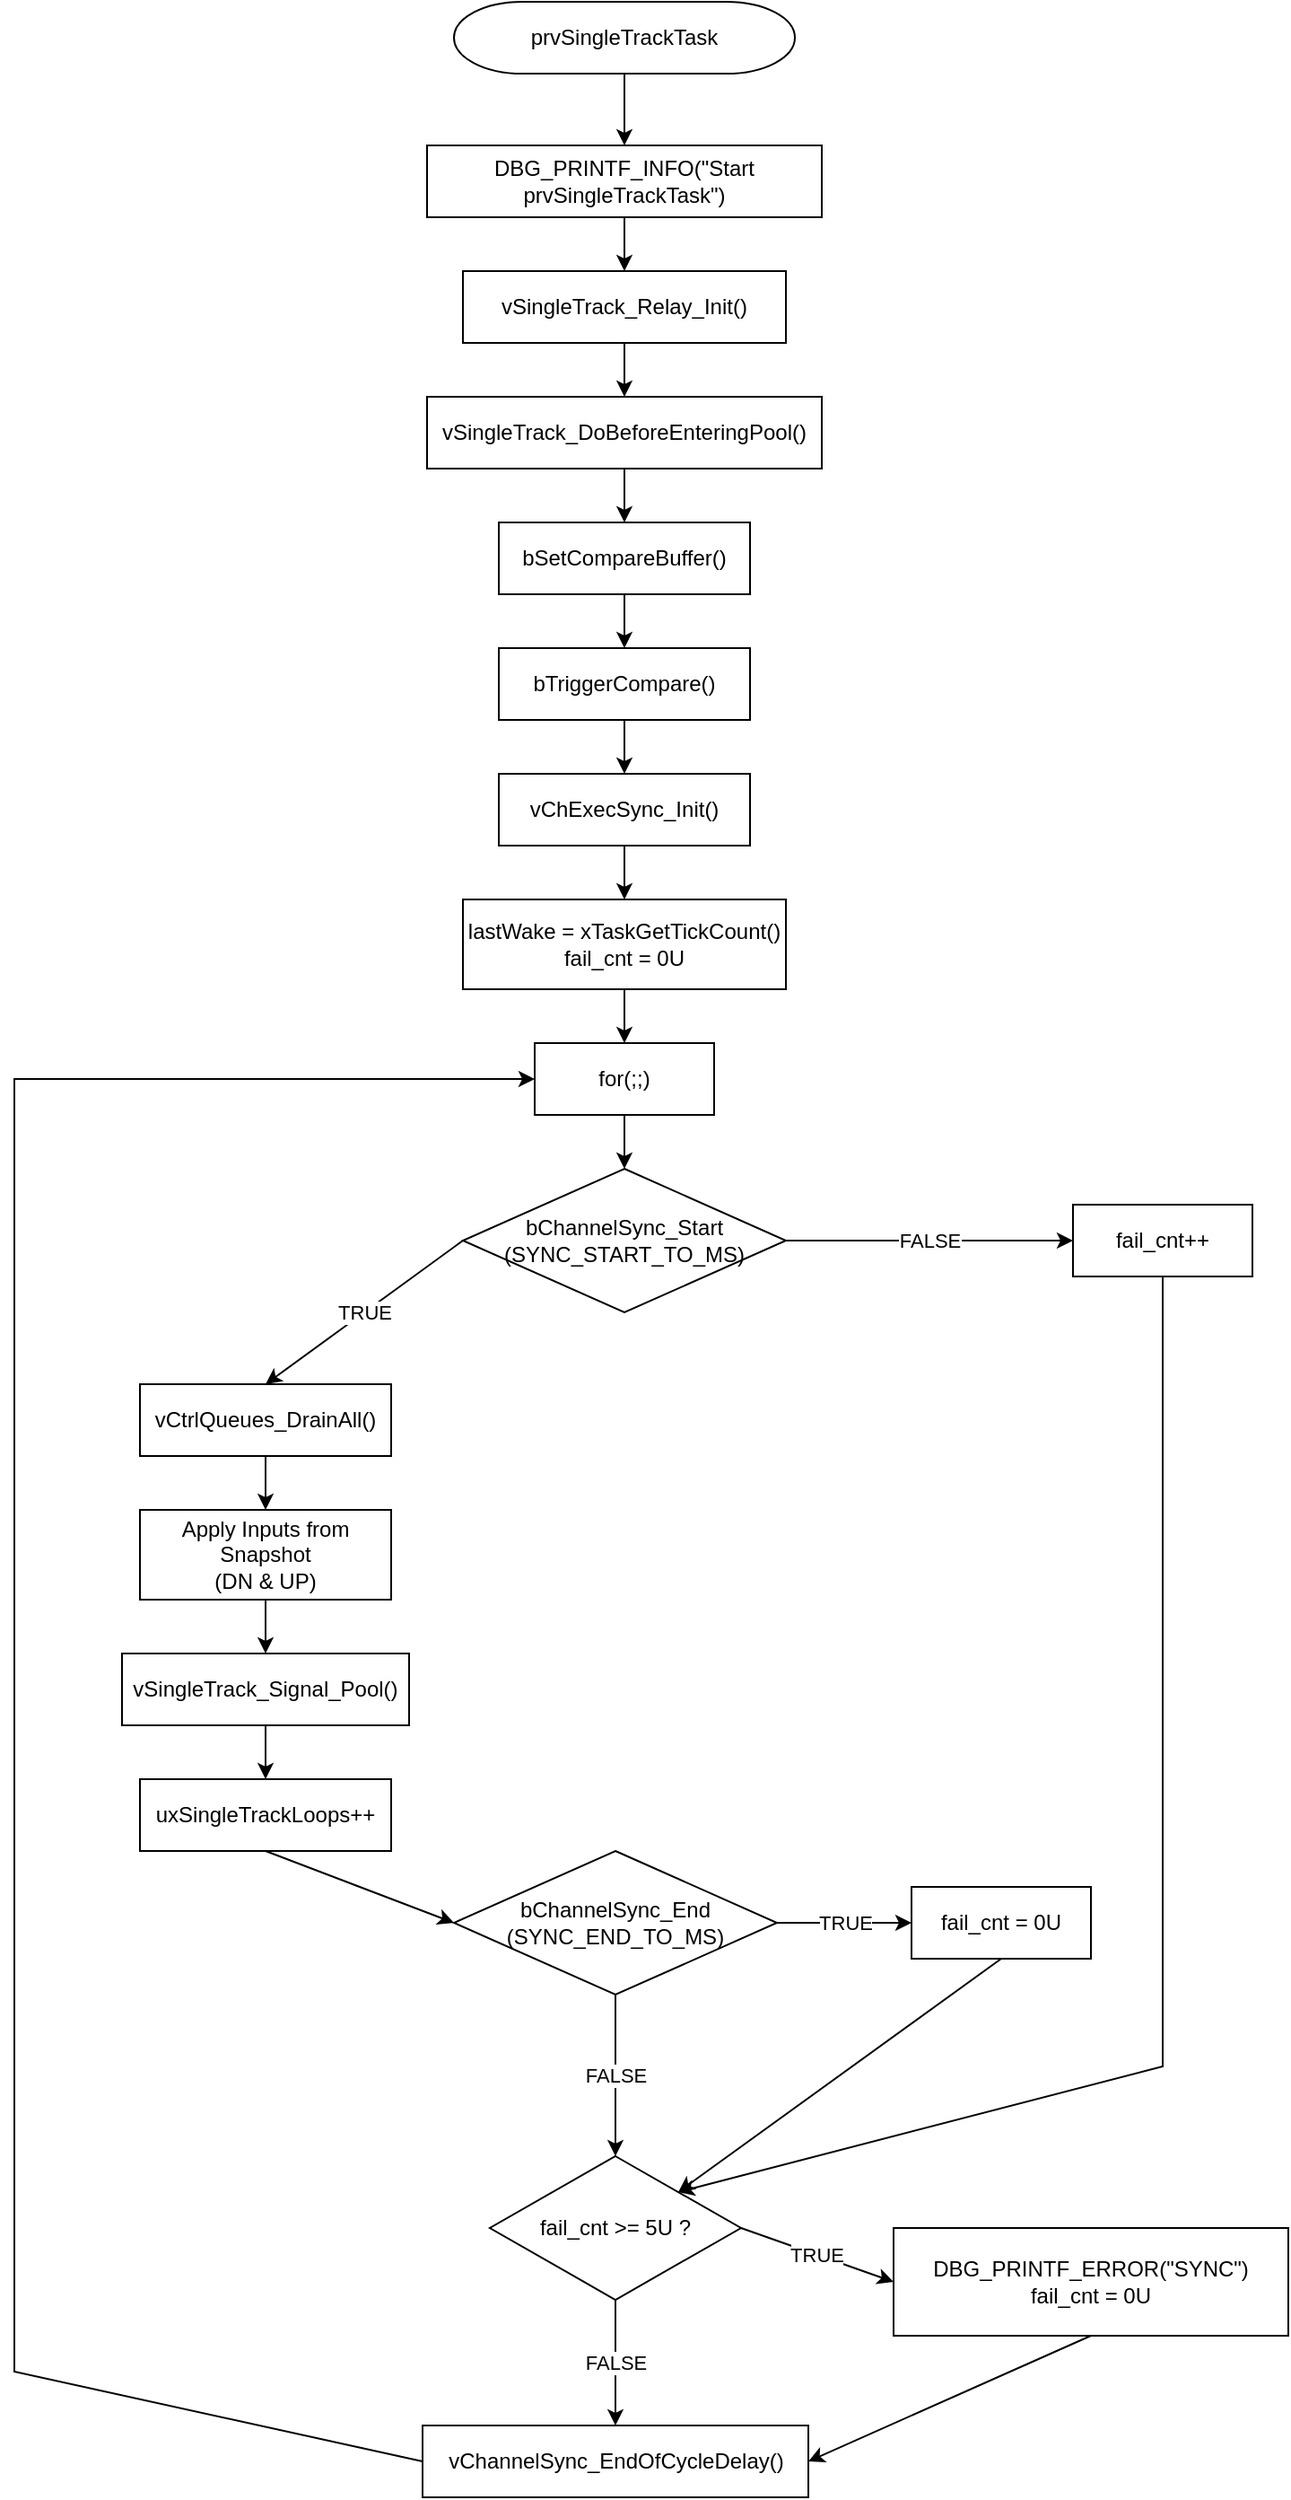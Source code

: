 <mxfile version="20.3.0" type="device" pages="11"><diagram id="A5qBxY6LbQxV60PjJxcm" name="prvSingleTrackTask"><mxGraphModel dx="1209" dy="844" grid="1" gridSize="10" guides="1" tooltips="1" connect="1" arrows="1" fold="1" page="1" pageScale="1" pageWidth="827" pageHeight="1169" math="0" shadow="0"><root><mxCell id="0"/><mxCell id="1" parent="0"/><mxCell id="1t23ToW0MlnNdgmQF2vU-2" value="DBG_PRINTF_INFO(&quot;Start prvSingleTrackTask&quot;)" style="rounded=0;whiteSpace=wrap;html=1;strokeWidth=1;fillColor=none;strokeColor=#000000;" vertex="1" parent="1"><mxGeometry x="360" y="180" width="220" height="40" as="geometry"/></mxCell><mxCell id="1t23ToW0MlnNdgmQF2vU-3" value="vSingleTrack_Relay_Init()" style="rounded=0;whiteSpace=wrap;html=1;strokeWidth=1;fillColor=none;strokeColor=#000000;" vertex="1" parent="1"><mxGeometry x="380" y="250" width="180" height="40" as="geometry"/></mxCell><mxCell id="1t23ToW0MlnNdgmQF2vU-4" value="vSingleTrack_DoBeforeEnteringPool()" style="rounded=0;whiteSpace=wrap;html=1;strokeWidth=1;fillColor=none;strokeColor=#000000;" vertex="1" parent="1"><mxGeometry x="360" y="320" width="220" height="40" as="geometry"/></mxCell><mxCell id="1t23ToW0MlnNdgmQF2vU-5" value="bSetCompareBuffer()" style="rounded=0;whiteSpace=wrap;html=1;strokeWidth=1;fillColor=none;strokeColor=#000000;" vertex="1" parent="1"><mxGeometry x="400" y="390" width="140" height="40" as="geometry"/></mxCell><mxCell id="1t23ToW0MlnNdgmQF2vU-6" value="bTriggerCompare()" style="rounded=0;whiteSpace=wrap;html=1;strokeWidth=1;fillColor=none;strokeColor=#000000;" vertex="1" parent="1"><mxGeometry x="400" y="460" width="140" height="40" as="geometry"/></mxCell><mxCell id="1t23ToW0MlnNdgmQF2vU-7" value="vChExecSync_Init()" style="rounded=0;whiteSpace=wrap;html=1;strokeWidth=1;fillColor=none;strokeColor=#000000;" vertex="1" parent="1"><mxGeometry x="400" y="530" width="140" height="40" as="geometry"/></mxCell><mxCell id="1t23ToW0MlnNdgmQF2vU-8" value="lastWake = xTaskGetTickCount()&#10;fail_cnt = 0U" style="rounded=0;whiteSpace=wrap;html=1;strokeWidth=1;fillColor=none;strokeColor=#000000;" vertex="1" parent="1"><mxGeometry x="380" y="600" width="180" height="50" as="geometry"/></mxCell><mxCell id="1t23ToW0MlnNdgmQF2vU-9" value="&lt;span style=&quot;font-weight: normal;&quot;&gt;for(;;)&lt;/span&gt;" style="rounded=0;whiteSpace=wrap;html=1;strokeWidth=1;fillColor=none;strokeColor=#000000;fontStyle=1;" vertex="1" parent="1"><mxGeometry x="420" y="680" width="100" height="40" as="geometry"/></mxCell><mxCell id="1t23ToW0MlnNdgmQF2vU-10" value="bChannelSync_Start&#10;(SYNC_START_TO_MS)" style="rhombus;whiteSpace=wrap;html=1;strokeWidth=1;fillColor=none;strokeColor=#000000;" vertex="1" parent="1"><mxGeometry x="380" y="750" width="180" height="80" as="geometry"/></mxCell><mxCell id="1t23ToW0MlnNdgmQF2vU-11" value="vCtrlQueues_DrainAll()" style="rounded=0;whiteSpace=wrap;html=1;strokeWidth=1;fillColor=none;strokeColor=#000000;" vertex="1" parent="1"><mxGeometry x="200" y="870" width="140" height="40" as="geometry"/></mxCell><mxCell id="1t23ToW0MlnNdgmQF2vU-12" value="Apply Inputs from Snapshot&#10;(DN &amp; UP)" style="rounded=0;whiteSpace=wrap;html=1;strokeWidth=1;fillColor=none;strokeColor=#000000;" vertex="1" parent="1"><mxGeometry x="200" y="940" width="140" height="50" as="geometry"/></mxCell><mxCell id="1t23ToW0MlnNdgmQF2vU-13" value="vSingleTrack_Signal_Pool()" style="rounded=0;whiteSpace=wrap;html=1;strokeWidth=1;fillColor=none;strokeColor=#000000;" vertex="1" parent="1"><mxGeometry x="190" y="1020" width="160" height="40" as="geometry"/></mxCell><mxCell id="1t23ToW0MlnNdgmQF2vU-14" value="uxSingleTrackLoops++" style="rounded=0;whiteSpace=wrap;html=1;strokeWidth=1;fillColor=none;strokeColor=#000000;" vertex="1" parent="1"><mxGeometry x="200" y="1090" width="140" height="40" as="geometry"/></mxCell><mxCell id="1t23ToW0MlnNdgmQF2vU-15" value="bChannelSync_End&#10;(SYNC_END_TO_MS)" style="rhombus;whiteSpace=wrap;html=1;strokeWidth=1;fillColor=none;strokeColor=#000000;" vertex="1" parent="1"><mxGeometry x="375" y="1130" width="180" height="80" as="geometry"/></mxCell><mxCell id="1t23ToW0MlnNdgmQF2vU-16" value="fail_cnt = 0U" style="rounded=0;whiteSpace=wrap;html=1;strokeWidth=1;fillColor=none;strokeColor=#000000;" vertex="1" parent="1"><mxGeometry x="630" y="1150" width="100" height="40" as="geometry"/></mxCell><mxCell id="1t23ToW0MlnNdgmQF2vU-17" value="fail_cnt++" style="rounded=0;whiteSpace=wrap;html=1;strokeWidth=1;fillColor=none;strokeColor=#000000;" vertex="1" parent="1"><mxGeometry x="720" y="770" width="100" height="40" as="geometry"/></mxCell><mxCell id="1t23ToW0MlnNdgmQF2vU-18" value="fail_cnt &gt;= 5U ?" style="rhombus;whiteSpace=wrap;html=1;strokeWidth=1;fillColor=none;strokeColor=#000000;" vertex="1" parent="1"><mxGeometry x="395" y="1300" width="140" height="80" as="geometry"/></mxCell><mxCell id="1t23ToW0MlnNdgmQF2vU-19" value="DBG_PRINTF_ERROR(&quot;SYNC&quot;)&lt;br&gt;fail_cnt = 0U" style="rounded=0;whiteSpace=wrap;html=1;strokeWidth=1;fillColor=none;strokeColor=#000000;" vertex="1" parent="1"><mxGeometry x="620" y="1340" width="220" height="60" as="geometry"/></mxCell><mxCell id="1t23ToW0MlnNdgmQF2vU-20" value="vChannelSync_EndOfCycleDelay()" style="rounded=0;whiteSpace=wrap;html=1;strokeWidth=1;fillColor=none;strokeColor=#000000;" vertex="1" parent="1"><mxGeometry x="357.5" y="1450" width="215" height="40" as="geometry"/></mxCell><mxCell id="1t23ToW0MlnNdgmQF2vU-21" value="" style="endArrow=classic;html=1;rounded=0;exitX=0.5;exitY=1;exitDx=0;exitDy=0;entryX=0.5;entryY=0;entryDx=0;entryDy=0;exitPerimeter=0;" edge="1" parent="1" source="_JtQ0g6_UKAQ_BM8HfLp-1" target="1t23ToW0MlnNdgmQF2vU-2"><mxGeometry width="50" height="50" relative="1" as="geometry"><mxPoint x="470" y="150" as="sourcePoint"/><mxPoint x="470" y="180" as="targetPoint"/></mxGeometry></mxCell><mxCell id="1t23ToW0MlnNdgmQF2vU-22" value="" style="endArrow=classic;html=1;rounded=0;exitX=0.5;exitY=1;exitDx=0;exitDy=0;entryX=0.5;entryY=0;entryDx=0;entryDy=0;" edge="1" parent="1" source="1t23ToW0MlnNdgmQF2vU-2" target="1t23ToW0MlnNdgmQF2vU-3"><mxGeometry width="50" height="50" relative="1" as="geometry"><mxPoint x="470" y="230" as="sourcePoint"/><mxPoint x="470" y="250" as="targetPoint"/></mxGeometry></mxCell><mxCell id="1t23ToW0MlnNdgmQF2vU-23" value="" style="endArrow=classic;html=1;rounded=0;exitX=0.5;exitY=1;exitDx=0;exitDy=0;entryX=0.5;entryY=0;entryDx=0;entryDy=0;" edge="1" parent="1" source="1t23ToW0MlnNdgmQF2vU-3" target="1t23ToW0MlnNdgmQF2vU-4"><mxGeometry width="50" height="50" relative="1" as="geometry"><mxPoint x="470" y="300" as="sourcePoint"/><mxPoint x="470" y="320" as="targetPoint"/></mxGeometry></mxCell><mxCell id="1t23ToW0MlnNdgmQF2vU-24" value="" style="endArrow=classic;html=1;rounded=0;exitX=0.5;exitY=1;exitDx=0;exitDy=0;entryX=0.5;entryY=0;entryDx=0;entryDy=0;" edge="1" parent="1" source="1t23ToW0MlnNdgmQF2vU-4" target="1t23ToW0MlnNdgmQF2vU-5"><mxGeometry width="50" height="50" relative="1" as="geometry"><mxPoint x="470" y="370" as="sourcePoint"/><mxPoint x="470" y="390" as="targetPoint"/></mxGeometry></mxCell><mxCell id="1t23ToW0MlnNdgmQF2vU-25" value="" style="endArrow=classic;html=1;rounded=0;exitX=0.5;exitY=1;exitDx=0;exitDy=0;entryX=0.5;entryY=0;entryDx=0;entryDy=0;" edge="1" parent="1" source="1t23ToW0MlnNdgmQF2vU-5" target="1t23ToW0MlnNdgmQF2vU-6"><mxGeometry width="50" height="50" relative="1" as="geometry"><mxPoint x="470" y="440" as="sourcePoint"/><mxPoint x="470" y="460" as="targetPoint"/></mxGeometry></mxCell><mxCell id="1t23ToW0MlnNdgmQF2vU-26" value="" style="endArrow=classic;html=1;rounded=0;exitX=0.5;exitY=1;exitDx=0;exitDy=0;entryX=0.5;entryY=0;entryDx=0;entryDy=0;" edge="1" parent="1" source="1t23ToW0MlnNdgmQF2vU-6" target="1t23ToW0MlnNdgmQF2vU-7"><mxGeometry width="50" height="50" relative="1" as="geometry"><mxPoint x="470" y="510" as="sourcePoint"/><mxPoint x="470" y="530" as="targetPoint"/></mxGeometry></mxCell><mxCell id="1t23ToW0MlnNdgmQF2vU-27" value="" style="endArrow=classic;html=1;rounded=0;exitX=0.5;exitY=1;exitDx=0;exitDy=0;entryX=0.5;entryY=0;entryDx=0;entryDy=0;" edge="1" parent="1" source="1t23ToW0MlnNdgmQF2vU-7" target="1t23ToW0MlnNdgmQF2vU-8"><mxGeometry width="50" height="50" relative="1" as="geometry"><mxPoint x="470" y="580" as="sourcePoint"/><mxPoint x="470" y="600" as="targetPoint"/></mxGeometry></mxCell><mxCell id="1t23ToW0MlnNdgmQF2vU-28" value="" style="endArrow=classic;html=1;rounded=0;exitX=0.5;exitY=1;exitDx=0;exitDy=0;entryX=0.5;entryY=0;entryDx=0;entryDy=0;" edge="1" parent="1" source="1t23ToW0MlnNdgmQF2vU-8" target="1t23ToW0MlnNdgmQF2vU-9"><mxGeometry width="50" height="50" relative="1" as="geometry"><mxPoint x="470" y="660" as="sourcePoint"/><mxPoint x="470" y="680" as="targetPoint"/></mxGeometry></mxCell><mxCell id="1t23ToW0MlnNdgmQF2vU-29" value="" style="endArrow=classic;html=1;rounded=0;exitX=0.5;exitY=1;exitDx=0;exitDy=0;entryX=0.5;entryY=0;entryDx=0;entryDy=0;" edge="1" parent="1" source="1t23ToW0MlnNdgmQF2vU-9" target="1t23ToW0MlnNdgmQF2vU-10"><mxGeometry width="50" height="50" relative="1" as="geometry"><mxPoint x="470" y="730" as="sourcePoint"/><mxPoint x="470" y="750" as="targetPoint"/></mxGeometry></mxCell><mxCell id="1t23ToW0MlnNdgmQF2vU-30" value="TRUE" style="endArrow=classic;html=1;rounded=0;exitX=0;exitY=0.5;exitDx=0;exitDy=0;entryX=0.5;entryY=0;entryDx=0;entryDy=0;" edge="1" parent="1" source="1t23ToW0MlnNdgmQF2vU-10" target="1t23ToW0MlnNdgmQF2vU-11"><mxGeometry width="50" height="50" relative="1" as="geometry"><mxPoint x="380" y="790" as="sourcePoint"/><mxPoint x="270" y="870" as="targetPoint"/></mxGeometry></mxCell><mxCell id="1t23ToW0MlnNdgmQF2vU-31" value="FALSE" style="endArrow=classic;html=1;rounded=0;exitX=1;exitY=0.5;exitDx=0;exitDy=0;entryX=0;entryY=0.5;entryDx=0;entryDy=0;" edge="1" parent="1" source="1t23ToW0MlnNdgmQF2vU-10" target="1t23ToW0MlnNdgmQF2vU-17"><mxGeometry width="50" height="50" relative="1" as="geometry"><mxPoint x="560" y="790" as="sourcePoint"/><mxPoint x="670" y="770" as="targetPoint"/></mxGeometry></mxCell><mxCell id="1t23ToW0MlnNdgmQF2vU-32" value="" style="endArrow=classic;html=1;rounded=0;exitX=0.5;exitY=1;exitDx=0;exitDy=0;entryX=0.5;entryY=0;entryDx=0;entryDy=0;" edge="1" parent="1" source="1t23ToW0MlnNdgmQF2vU-11" target="1t23ToW0MlnNdgmQF2vU-12"><mxGeometry width="50" height="50" relative="1" as="geometry"><mxPoint x="270" y="920" as="sourcePoint"/><mxPoint x="270" y="940" as="targetPoint"/></mxGeometry></mxCell><mxCell id="1t23ToW0MlnNdgmQF2vU-33" value="" style="endArrow=classic;html=1;rounded=0;exitX=0.5;exitY=1;exitDx=0;exitDy=0;entryX=0.5;entryY=0;entryDx=0;entryDy=0;" edge="1" parent="1" source="1t23ToW0MlnNdgmQF2vU-12" target="1t23ToW0MlnNdgmQF2vU-13"><mxGeometry width="50" height="50" relative="1" as="geometry"><mxPoint x="270" y="1000" as="sourcePoint"/><mxPoint x="270" y="1020" as="targetPoint"/></mxGeometry></mxCell><mxCell id="1t23ToW0MlnNdgmQF2vU-34" value="" style="endArrow=classic;html=1;rounded=0;exitX=0.5;exitY=1;exitDx=0;exitDy=0;entryX=0.5;entryY=0;entryDx=0;entryDy=0;" edge="1" parent="1" source="1t23ToW0MlnNdgmQF2vU-13" target="1t23ToW0MlnNdgmQF2vU-14"><mxGeometry width="50" height="50" relative="1" as="geometry"><mxPoint x="270" y="1070" as="sourcePoint"/><mxPoint x="270" y="1090" as="targetPoint"/></mxGeometry></mxCell><mxCell id="1t23ToW0MlnNdgmQF2vU-35" value="" style="endArrow=classic;html=1;rounded=0;exitX=0.5;exitY=1;exitDx=0;exitDy=0;entryX=0;entryY=0.5;entryDx=0;entryDy=0;" edge="1" parent="1" source="1t23ToW0MlnNdgmQF2vU-14" target="1t23ToW0MlnNdgmQF2vU-15"><mxGeometry width="50" height="50" relative="1" as="geometry"><mxPoint x="270" y="1140" as="sourcePoint"/><mxPoint x="380" y="1200" as="targetPoint"/></mxGeometry></mxCell><mxCell id="1t23ToW0MlnNdgmQF2vU-36" value="TRUE" style="endArrow=classic;html=1;rounded=0;exitX=1;exitY=0.5;exitDx=0;exitDy=0;entryX=0;entryY=0.5;entryDx=0;entryDy=0;" edge="1" parent="1" source="1t23ToW0MlnNdgmQF2vU-15" target="1t23ToW0MlnNdgmQF2vU-16"><mxGeometry width="50" height="50" relative="1" as="geometry"><mxPoint x="560" y="1200" as="sourcePoint"/><mxPoint x="670" y="1180" as="targetPoint"/></mxGeometry></mxCell><mxCell id="1t23ToW0MlnNdgmQF2vU-37" value="FALSE" style="endArrow=classic;html=1;rounded=0;exitX=0.5;exitY=1;exitDx=0;exitDy=0;entryX=0.5;entryY=0;entryDx=0;entryDy=0;" edge="1" parent="1" source="1t23ToW0MlnNdgmQF2vU-15" target="1t23ToW0MlnNdgmQF2vU-18"><mxGeometry width="50" height="50" relative="1" as="geometry"><mxPoint x="470" y="1250" as="sourcePoint"/><mxPoint x="470" y="1280" as="targetPoint"/></mxGeometry></mxCell><mxCell id="1t23ToW0MlnNdgmQF2vU-38" value="" style="endArrow=classic;html=1;rounded=0;exitX=0.5;exitY=1;exitDx=0;exitDy=0;entryX=1;entryY=0;entryDx=0;entryDy=0;" edge="1" parent="1" source="1t23ToW0MlnNdgmQF2vU-16" target="1t23ToW0MlnNdgmQF2vU-18"><mxGeometry width="50" height="50" relative="1" as="geometry"><mxPoint x="670" y="1230" as="sourcePoint"/><mxPoint x="540" y="1280" as="targetPoint"/></mxGeometry></mxCell><mxCell id="1t23ToW0MlnNdgmQF2vU-39" value="" style="endArrow=classic;html=1;rounded=0;exitX=0.5;exitY=1;exitDx=0;exitDy=0;entryX=1;entryY=0;entryDx=0;entryDy=0;" edge="1" parent="1" source="1t23ToW0MlnNdgmQF2vU-17" target="1t23ToW0MlnNdgmQF2vU-18"><mxGeometry width="50" height="50" relative="1" as="geometry"><mxPoint x="670" y="820" as="sourcePoint"/><mxPoint x="540" y="1280" as="targetPoint"/><Array as="points"><mxPoint x="770" y="1250"/></Array></mxGeometry></mxCell><mxCell id="1t23ToW0MlnNdgmQF2vU-40" value="TRUE" style="endArrow=classic;html=1;rounded=0;exitX=1;exitY=0.5;exitDx=0;exitDy=0;entryX=0;entryY=0.5;entryDx=0;entryDy=0;" edge="1" parent="1" source="1t23ToW0MlnNdgmQF2vU-18" target="1t23ToW0MlnNdgmQF2vU-19"><mxGeometry width="50" height="50" relative="1" as="geometry"><mxPoint x="540" y="1320" as="sourcePoint"/><mxPoint x="620" y="1320" as="targetPoint"/></mxGeometry></mxCell><mxCell id="1t23ToW0MlnNdgmQF2vU-41" value="FALSE" style="endArrow=classic;html=1;rounded=0;exitX=0.5;exitY=1;exitDx=0;exitDy=0;entryX=0.5;entryY=0;entryDx=0;entryDy=0;" edge="1" parent="1" source="1t23ToW0MlnNdgmQF2vU-18" target="1t23ToW0MlnNdgmQF2vU-20"><mxGeometry width="50" height="50" relative="1" as="geometry"><mxPoint x="470" y="1370" as="sourcePoint"/><mxPoint x="470" y="1400" as="targetPoint"/></mxGeometry></mxCell><mxCell id="1t23ToW0MlnNdgmQF2vU-42" value="" style="endArrow=classic;html=1;rounded=0;exitX=0.5;exitY=1;exitDx=0;exitDy=0;entryX=1;entryY=0.5;entryDx=0;entryDy=0;" edge="1" parent="1" source="1t23ToW0MlnNdgmQF2vU-19" target="1t23ToW0MlnNdgmQF2vU-20"><mxGeometry width="50" height="50" relative="1" as="geometry"><mxPoint x="690" y="1360" as="sourcePoint"/><mxPoint x="560" y="1420" as="targetPoint"/></mxGeometry></mxCell><mxCell id="1t23ToW0MlnNdgmQF2vU-43" value="" style="endArrow=classic;html=1;rounded=0;exitX=0;exitY=0.5;exitDx=0;exitDy=0;entryX=0;entryY=0.5;entryDx=0;entryDy=0;" edge="1" parent="1" source="1t23ToW0MlnNdgmQF2vU-20" target="1t23ToW0MlnNdgmQF2vU-9"><mxGeometry width="50" height="50" relative="1" as="geometry"><mxPoint x="380" y="1420" as="sourcePoint"/><mxPoint x="420" y="700" as="targetPoint"/><Array as="points"><mxPoint x="130" y="1420"/><mxPoint x="130" y="700"/></Array></mxGeometry></mxCell><UserObject label="prvSingleTrackTask" tags="순서도" id="_JtQ0g6_UKAQ_BM8HfLp-1"><mxCell style="verticalAlign=middle;align=center;overflow=width;vsdxID=2;fillColor=#FFFFFF;gradientColor=none;shape=stencil(tVLLDsIgEPwajiQIMfFe638Qu22JCM2Ctv69kK0Rm9qDibeZndkXC1NV6PUATIoQ0V9gNE3smToyKY3rAU1MiKmaqar1CB36m2uIDzo7M7r6e64wUZ4UOUWKB9GdIH4irzWu8B42vRrPScNFXZzN+5mvl3qJXE8mcPRRR+Pdh2Y1dsBTE95a3c0TkBRGgKEIb6wg1/r+ssCXd/vLCgm8z9caa+n6pb48dwrRV1H1Ew==);strokeColor=#000000;spacingTop=-1;spacingBottom=-1;spacingLeft=-1;spacingRight=-1;points=[[0.5,1,0],[0.5,0,0],[0,0.5,0],[1,0.5,0]];labelBackgroundColor=none;rounded=0;html=1;whiteSpace=wrap;strokeWidth=1;" vertex="1" parent="1"><mxGeometry x="375" y="100" width="190" height="40" as="geometry"/></mxCell></UserObject></root></mxGraphModel></diagram><diagram id="YkxQu2eY53fUyp59VrMH" name="xStartSingleTrackTask"><mxGraphModel dx="1209" dy="844" grid="1" gridSize="10" guides="1" tooltips="1" connect="1" arrows="1" fold="1" page="1" pageScale="1" pageWidth="827" pageHeight="1169" math="0" shadow="0"><root><mxCell id="0"/><mxCell id="1" parent="0"/><UserObject label="&lt;div style=&quot;&quot;&gt;&lt;font style=&quot;direction: ltr; line-height: 120%; opacity: 1;&quot;&gt;xStartSingleTrackTask&lt;br&gt;&lt;/font&gt;&lt;/div&gt;" tags="순서도" id="VEmItUPx_g4cUA6sS7jt-1"><mxCell style="verticalAlign=middle;align=center;overflow=width;vsdxID=2;fillColor=#FFFFFF;gradientColor=none;shape=stencil(tVLLDsIgEPwajiQIMfFe638Qu22JCM2Ctv69kK0Rm9qDibeZndkXC1NV6PUATIoQ0V9gNE3smToyKY3rAU1MiKmaqar1CB36m2uIDzo7M7r6e64wUZ4UOUWKB9GdIH4irzWu8B42vRrPScNFXZzN+5mvl3qJXE8mcPRRR+Pdh2Y1dsBTE95a3c0TkBRGgKEIb6wg1/r+ssCXd/vLCgm8z9caa+n6pb48dwrRV1H1Ew==);strokeColor=#000000;spacingTop=-1;spacingBottom=-1;spacingLeft=-1;spacingRight=-1;points=[[0.5,1,0],[0.5,0,0],[0,0.5,0],[1,0.5,0]];labelBackgroundColor=none;rounded=0;html=1;whiteSpace=wrap;strokeWidth=1;fontStyle=0" vertex="1" parent="1"><mxGeometry x="405" y="140" width="210" height="50" as="geometry"/></mxCell></UserObject><mxCell id="VEmItUPx_g4cUA6sS7jt-2" value="xStatus = pdPASS" style="rounded=0;whiteSpace=wrap;html=1;strokeWidth=1;fontStyle=0;fillColor=none;strokeColor=#000000;" vertex="1" parent="1"><mxGeometry x="410" y="220" width="200" height="40" as="geometry"/></mxCell><mxCell id="VEmItUPx_g4cUA6sS7jt-3" value="xTaskParameters 구조체 설정:&lt;br&gt;• Task function: prvSingleTrackTask&lt;br&gt;• Task name: &quot;SingleTrack&quot;&lt;br&gt;• TCB, Stack, Priority 등 설정" style="rounded=0;whiteSpace=wrap;html=1;strokeWidth=1;fontStyle=0;fillColor=none;strokeColor=#000000;" vertex="1" parent="1"><mxGeometry x="370" y="290" width="280" height="80" as="geometry"/></mxCell><mxCell id="VEmItUPx_g4cUA6sS7jt-4" value="xSingleTrackTaskParameters.uxPriority&lt;br&gt;= uxPriority" style="rounded=0;whiteSpace=wrap;html=1;strokeWidth=1;fontStyle=0;fillColor=none;strokeColor=#000000;" vertex="1" parent="1"><mxGeometry x="400" y="400" width="220" height="50" as="geometry"/></mxCell><mxCell id="VEmItUPx_g4cUA6sS7jt-5" value="xTaskCreate() == pdPASS ?" style="rhombus;whiteSpace=wrap;html=1;strokeWidth=1;fontStyle=0;fillColor=none;strokeColor=#000000;" vertex="1" parent="1"><mxGeometry x="410" y="480" width="200" height="60" as="geometry"/></mxCell><mxCell id="VEmItUPx_g4cUA6sS7jt-6" value="xStatus = pdFAIL" style="rounded=0;whiteSpace=wrap;html=1;strokeWidth=1;fontStyle=0;fillColor=none;strokeColor=#000000;" vertex="1" parent="1"><mxGeometry x="210" y="485" width="120" height="50" as="geometry"/></mxCell><mxCell id="VEmItUPx_g4cUA6sS7jt-7" value="return xStatus" style="rounded=0;whiteSpace=wrap;html=1;strokeWidth=1;fontStyle=0;fillColor=none;strokeColor=#000000;" vertex="1" parent="1"><mxGeometry x="410" y="680" width="200" height="40" as="geometry"/></mxCell><UserObject label="&lt;div style=&quot;font-size: 1px&quot;&gt;&lt;font style=&quot;font-size:11.29px;font-family:Arial;color:#000000;direction:ltr;letter-spacing:0px;line-height:120%;opacity:1&quot;&gt;END&lt;br&gt;&lt;/font&gt;&lt;/div&gt;" tags="순서도" id="VEmItUPx_g4cUA6sS7jt-8"><mxCell style="verticalAlign=middle;align=center;overflow=width;vsdxID=77;fillColor=#FFFFFF;gradientColor=none;shape=stencil(tVLLDsIgEPwajiQIMfFe638Qu22JCM2Ctv69kK0Rm9qDibeZndkXC1NV6PUATIoQ0V9gNE3smToyKY3rAU1MiKmaqar1CB36m2uIDzo7M7r6e64wUZ4UOUWKB9GdIH4irzWu8B42vRrPScNFXZzN+5mvl3qJXE8mcPRRR+Pdh2Y1dsBTE95a3c0TkBRGgKEIb6wg1/r+ssCXd/vLCgm8z9caa+n6pb48dwrRV1H1Ew==);strokeColor=#000000;spacingTop=-1;spacingBottom=-1;spacingLeft=-1;spacingRight=-1;points=[[0.5,1,0],[0.5,0,0],[0,0.5,0],[1,0.5,0]];labelBackgroundColor=none;rounded=0;html=1;whiteSpace=wrap;strokeWidth=1;fontStyle=0" vertex="1" parent="1"><mxGeometry x="480" y="770" width="60" height="40" as="geometry"/></mxCell></UserObject><mxCell id="VEmItUPx_g4cUA6sS7jt-9" value="" style="endArrow=classic;html=1;rounded=0;exitX=0.5;exitY=1;exitDx=0;exitDy=0;exitPerimeter=0;entryX=0.5;entryY=0;entryDx=0;entryDy=0;" edge="1" parent="1" source="VEmItUPx_g4cUA6sS7jt-1" target="VEmItUPx_g4cUA6sS7jt-2"><mxGeometry width="50" height="50" relative="1" as="geometry"><mxPoint x="510" y="190" as="sourcePoint"/><mxPoint x="510" y="220" as="targetPoint"/></mxGeometry></mxCell><mxCell id="VEmItUPx_g4cUA6sS7jt-10" value="" style="endArrow=classic;html=1;rounded=0;exitX=0.5;exitY=1;exitDx=0;exitDy=0;entryX=0.5;entryY=0;entryDx=0;entryDy=0;" edge="1" parent="1" source="VEmItUPx_g4cUA6sS7jt-2" target="VEmItUPx_g4cUA6sS7jt-3"><mxGeometry width="50" height="50" relative="1" as="geometry"><mxPoint x="510" y="260" as="sourcePoint"/><mxPoint x="510" y="290" as="targetPoint"/></mxGeometry></mxCell><mxCell id="VEmItUPx_g4cUA6sS7jt-11" value="" style="endArrow=classic;html=1;rounded=0;exitX=0.5;exitY=1;exitDx=0;exitDy=0;entryX=0.5;entryY=0;entryDx=0;entryDy=0;" edge="1" parent="1" source="VEmItUPx_g4cUA6sS7jt-3" target="VEmItUPx_g4cUA6sS7jt-4"><mxGeometry width="50" height="50" relative="1" as="geometry"><mxPoint x="510" y="370" as="sourcePoint"/><mxPoint x="510" y="400" as="targetPoint"/></mxGeometry></mxCell><mxCell id="VEmItUPx_g4cUA6sS7jt-12" value="" style="endArrow=classic;html=1;rounded=0;exitX=0.5;exitY=1;exitDx=0;exitDy=0;entryX=0.5;entryY=0;entryDx=0;entryDy=0;" edge="1" parent="1" source="VEmItUPx_g4cUA6sS7jt-4" target="VEmItUPx_g4cUA6sS7jt-5"><mxGeometry width="50" height="50" relative="1" as="geometry"><mxPoint x="510" y="450" as="sourcePoint"/><mxPoint x="510" y="480" as="targetPoint"/></mxGeometry></mxCell><mxCell id="VEmItUPx_g4cUA6sS7jt-13" value="No" style="endArrow=classic;html=1;rounded=0;exitX=0;exitY=0.5;exitDx=0;exitDy=0;entryX=1;entryY=0.5;entryDx=0;entryDy=0;" edge="1" parent="1" source="VEmItUPx_g4cUA6sS7jt-5" target="VEmItUPx_g4cUA6sS7jt-6"><mxGeometry width="50" height="50" relative="1" as="geometry"><mxPoint x="410" y="510" as="sourcePoint"/><mxPoint x="330" y="510" as="targetPoint"/></mxGeometry></mxCell><mxCell id="VEmItUPx_g4cUA6sS7jt-14" value="Yes" style="endArrow=classic;html=1;rounded=0;exitX=0.5;exitY=1;exitDx=0;exitDy=0;entryX=0.5;entryY=0;entryDx=0;entryDy=0;" edge="1" parent="1" source="VEmItUPx_g4cUA6sS7jt-5" target="VEmItUPx_g4cUA6sS7jt-17"><mxGeometry width="50" height="50" relative="1" as="geometry"><mxPoint x="510" y="540" as="sourcePoint"/><mxPoint x="510" y="570" as="targetPoint"/></mxGeometry></mxCell><mxCell id="VEmItUPx_g4cUA6sS7jt-15" value="" style="endArrow=classic;html=1;rounded=0;exitX=0.5;exitY=1;exitDx=0;exitDy=0;entryX=0;entryY=0.5;entryDx=0;entryDy=0;" edge="1" parent="1" source="VEmItUPx_g4cUA6sS7jt-6" target="VEmItUPx_g4cUA6sS7jt-7"><mxGeometry width="50" height="50" relative="1" as="geometry"><mxPoint x="270" y="535" as="sourcePoint"/><mxPoint x="410" y="620" as="targetPoint"/><Array as="points"><mxPoint x="270" y="700"/></Array></mxGeometry></mxCell><mxCell id="VEmItUPx_g4cUA6sS7jt-16" value="" style="endArrow=classic;html=1;rounded=0;exitX=0.5;exitY=1;exitDx=0;exitDy=0;entryX=0.5;entryY=0;entryDx=0;entryDy=0;entryPerimeter=0;" edge="1" parent="1" source="VEmItUPx_g4cUA6sS7jt-7" target="VEmItUPx_g4cUA6sS7jt-8"><mxGeometry width="50" height="50" relative="1" as="geometry"><mxPoint x="510" y="640" as="sourcePoint"/><mxPoint x="510" y="680" as="targetPoint"/></mxGeometry></mxCell><mxCell id="VEmItUPx_g4cUA6sS7jt-17" value="xTaskSuspend(xSingleTrackTaskHandle)" style="rounded=0;whiteSpace=wrap;html=1;strokeWidth=1;fontStyle=0;fillColor=none;strokeColor=#000000;" vertex="1" parent="1"><mxGeometry x="390" y="590" width="240" height="40" as="geometry"/></mxCell><mxCell id="VEmItUPx_g4cUA6sS7jt-18" value="" style="endArrow=classic;html=1;rounded=0;exitX=0.5;exitY=1;exitDx=0;exitDy=0;entryX=0.5;entryY=0;entryDx=0;entryDy=0;" edge="1" parent="1" source="VEmItUPx_g4cUA6sS7jt-17" target="VEmItUPx_g4cUA6sS7jt-7"><mxGeometry width="50" height="50" relative="1" as="geometry"><mxPoint x="320" y="580" as="sourcePoint"/><mxPoint x="370" y="530" as="targetPoint"/></mxGeometry></mxCell></root></mxGraphModel></diagram><diagram id="5QxyEVqCZ1LkOAFrq2ZU" name="xIsSingleTrackTaskStillRunning"><mxGraphModel dx="1209" dy="844" grid="1" gridSize="10" guides="1" tooltips="1" connect="1" arrows="1" fold="1" page="1" pageScale="1" pageWidth="827" pageHeight="1169" math="0" shadow="0"><root><mxCell id="0"/><mxCell id="1" parent="0"/><UserObject label="&lt;div style=&quot;&quot;&gt;&lt;font style=&quot;direction: ltr; line-height: 120%; opacity: 1;&quot;&gt;xIsSingleTrackTaskStillRunning&lt;br&gt;&lt;/font&gt;&lt;/div&gt;" tags="순서도" id="fbrV6eTNzjcpVBezscQw-1"><mxCell style="verticalAlign=middle;align=center;overflow=width;vsdxID=2;fillColor=#FFFFFF;gradientColor=none;shape=stencil(tVLLDsIgEPwajiQIMfFe638Qu22JCM2Ctv69kK0Rm9qDibeZndkXC1NV6PUATIoQ0V9gNE3smToyKY3rAU1MiKmaqar1CB36m2uIDzo7M7r6e64wUZ4UOUWKB9GdIH4irzWu8B42vRrPScNFXZzN+5mvl3qJXE8mcPRRR+Pdh2Y1dsBTE95a3c0TkBRGgKEIb6wg1/r+ssCXd/vLCgm8z9caa+n6pb48dwrRV1H1Ew==);strokeColor=#000000;spacingTop=-1;spacingBottom=-1;spacingLeft=-1;spacingRight=-1;points=[[0.5,1,0],[0.5,0,0],[0,0.5,0],[1,0.5,0]];labelBackgroundColor=none;rounded=0;html=1;whiteSpace=wrap;strokeWidth=1;fontStyle=0" vertex="1" parent="1"><mxGeometry x="290" y="160" width="200" height="40" as="geometry"/></mxCell></UserObject><mxCell id="fbrV6eTNzjcpVBezscQw-2" value="SINGLE_TRACK_INITIAL_VALUE ==&lt;br&gt;uxSingleTrackLoops ?" style="rhombus;whiteSpace=wrap;html=1;fillColor=#FFFFFF;strokeColor=#000000;strokeWidth=1;fontStyle=0;" vertex="1" parent="1"><mxGeometry x="250" y="240" width="280" height="80" as="geometry"/></mxCell><mxCell id="fbrV6eTNzjcpVBezscQw-3" value="xReturn = pdFALSE" style="rounded=0;whiteSpace=wrap;html=1;strokeWidth=1;fontStyle=0;fillColor=#FFFFFF;strokeColor=#000000;" vertex="1" parent="1"><mxGeometry x="170" y="360" width="120" height="40" as="geometry"/></mxCell><mxCell id="fbrV6eTNzjcpVBezscQw-4" value="xReturn = pdTRUE" style="rounded=0;whiteSpace=wrap;html=1;strokeWidth=1;fontStyle=0;fillColor=#FFFFFF;strokeColor=#000000;" vertex="1" parent="1"><mxGeometry x="490" y="360" width="120" height="40" as="geometry"/></mxCell><mxCell id="fbrV6eTNzjcpVBezscQw-5" value="uxSingleTrackLoops = SINGLE_TRACK_INITIAL_VALUE" style="rounded=0;whiteSpace=wrap;html=1;strokeWidth=1;fontStyle=0;fillColor=#FFFFFF;strokeColor=#000000;" vertex="1" parent="1"><mxGeometry x="290" y="440" width="200" height="50" as="geometry"/></mxCell><mxCell id="fbrV6eTNzjcpVBezscQw-6" value="return xReturn" style="rounded=0;whiteSpace=wrap;html=1;strokeWidth=1;fontStyle=0;fillColor=#FFFFFF;strokeColor=#000000;" vertex="1" parent="1"><mxGeometry x="340" y="540" width="100" height="40" as="geometry"/></mxCell><UserObject label="&lt;div style=&quot;font-size: 1px&quot;&gt;&lt;font style=&quot;font-size:11.29px;font-family:Arial;color:#000000;direction:ltr;letter-spacing:0px;line-height:120%;opacity:1&quot;&gt;END&lt;br&gt;&lt;/font&gt;&lt;/div&gt;" tags="순서도" id="fbrV6eTNzjcpVBezscQw-7"><mxCell style="verticalAlign=middle;align=center;overflow=width;vsdxID=77;fillColor=#FFFFFF;gradientColor=none;shape=stencil(tVLLDsIgEPwajiQIMfFe638Qu22JCM2Ctv69kK0Rm9qDibeZndkXC1NV6PUATIoQ0V9gNE3smToyKY3rAU1MiKmaqar1CB36m2uIDzo7M7r6e64wUZ4UOUWKB9GdIH4irzWu8B42vRrPScNFXZzN+5mvl3qJXE8mcPRRR+Pdh2Y1dsBTE95a3c0TkBRGgKEIb6wg1/r+ssCXd/vLCgm8z9caa+n6pb48dwrRV1H1Ew==);strokeColor=#000000;spacingTop=-1;spacingBottom=-1;spacingLeft=-1;spacingRight=-1;points=[[0.5,1,0],[0.5,0,0],[0,0.5,0],[1,0.5,0]];labelBackgroundColor=none;rounded=0;html=1;whiteSpace=wrap;strokeWidth=1;fontStyle=0" vertex="1" parent="1"><mxGeometry x="360" y="630" width="60" height="40" as="geometry"/></mxCell></UserObject><mxCell id="fbrV6eTNzjcpVBezscQw-8" value="" style="endArrow=classic;html=1;rounded=0;exitX=0.5;exitY=1;exitDx=0;exitDy=0;exitPerimeter=0;entryX=0.5;entryY=0;entryDx=0;entryDy=0;" edge="1" parent="1" source="fbrV6eTNzjcpVBezscQw-1" target="fbrV6eTNzjcpVBezscQw-2"><mxGeometry width="50" height="50" relative="1" as="geometry"/></mxCell><mxCell id="fbrV6eTNzjcpVBezscQw-9" value="Yes" style="endArrow=classic;html=1;rounded=0;exitX=0;exitY=0.5;exitDx=0;exitDy=0;entryX=0.5;entryY=0;entryDx=0;entryDy=0;" edge="1" parent="1" source="fbrV6eTNzjcpVBezscQw-2" target="fbrV6eTNzjcpVBezscQw-3"><mxGeometry width="50" height="50" relative="1" as="geometry"/></mxCell><mxCell id="fbrV6eTNzjcpVBezscQw-10" value="No" style="endArrow=classic;html=1;rounded=0;exitX=1;exitY=0.5;exitDx=0;exitDy=0;entryX=0.5;entryY=0;entryDx=0;entryDy=0;" edge="1" parent="1" source="fbrV6eTNzjcpVBezscQw-2" target="fbrV6eTNzjcpVBezscQw-4"><mxGeometry width="50" height="50" relative="1" as="geometry"/></mxCell><mxCell id="fbrV6eTNzjcpVBezscQw-11" value="" style="endArrow=classic;html=1;rounded=0;exitX=0.5;exitY=1;exitDx=0;exitDy=0;entryX=0;entryY=0.5;entryDx=0;entryDy=0;" edge="1" parent="1" source="fbrV6eTNzjcpVBezscQw-3" target="fbrV6eTNzjcpVBezscQw-5"><mxGeometry width="50" height="50" relative="1" as="geometry"><Array as="points"><mxPoint x="230" y="465"/></Array></mxGeometry></mxCell><mxCell id="fbrV6eTNzjcpVBezscQw-12" value="" style="endArrow=classic;html=1;rounded=0;exitX=0.5;exitY=1;exitDx=0;exitDy=0;entryX=1;entryY=0.5;entryDx=0;entryDy=0;" edge="1" parent="1" source="fbrV6eTNzjcpVBezscQw-4" target="fbrV6eTNzjcpVBezscQw-5"><mxGeometry width="50" height="50" relative="1" as="geometry"><Array as="points"><mxPoint x="550" y="465"/></Array></mxGeometry></mxCell><mxCell id="fbrV6eTNzjcpVBezscQw-13" value="" style="endArrow=classic;html=1;rounded=0;exitX=0.5;exitY=1;exitDx=0;exitDy=0;entryX=0.5;entryY=0;entryDx=0;entryDy=0;" edge="1" parent="1" source="fbrV6eTNzjcpVBezscQw-5" target="fbrV6eTNzjcpVBezscQw-6"><mxGeometry width="50" height="50" relative="1" as="geometry"/></mxCell><mxCell id="fbrV6eTNzjcpVBezscQw-14" value="" style="endArrow=classic;html=1;rounded=0;exitX=0.5;exitY=1;exitDx=0;exitDy=0;entryX=0.5;entryY=0;entryDx=0;entryDy=0;entryPerimeter=0;" edge="1" parent="1" source="fbrV6eTNzjcpVBezscQw-6" target="fbrV6eTNzjcpVBezscQw-7"><mxGeometry width="50" height="50" relative="1" as="geometry"/></mxCell></root></mxGraphModel></diagram><diagram id="ZOCf9prJLtA3DTOIavQZ" name="prvPrintCompareRelaySingle"><mxGraphModel dx="1209" dy="844" grid="1" gridSize="10" guides="1" tooltips="1" connect="1" arrows="1" fold="1" page="1" pageScale="1" pageWidth="827" pageHeight="1169" math="0" shadow="0"><root><mxCell id="0"/><mxCell id="1" parent="0"/><mxCell id="nUDbzPBxOj0eBnzpkExk-1" value="변수 초기화:&lt;br&gt;• offset = 0" style="rounded=0;whiteSpace=wrap;html=1;strokeWidth=1;fontStyle=0;fillColor=#FFFFFF;strokeColor=#000000;" vertex="1" parent="1"><mxGeometry x="330" y="190" width="280" height="40" as="geometry"/></mxCell><mxCell id="nUDbzPBxOj0eBnzpkExk-2" value="SAFE_SNPRINTF:&lt;br&gt;헤더 구분선&lt;br&gt;&quot;==Single Track Compare Relay (%s)============&quot;" style="rounded=0;whiteSpace=wrap;html=1;strokeWidth=1;fontStyle=0;fillColor=#FFFFFF;strokeColor=#000000;" vertex="1" parent="1"><mxGeometry x="310" y="280" width="320" height="80" as="geometry"/></mxCell><mxCell id="nUDbzPBxOj0eBnzpkExk-3" value="•&amp;nbsp;st-&amp;gt;real.oSDN&lt;br&gt;• st-&amp;gt;real.oYCON/oRCON/oGCON/oY1CON&lt;br&gt;• st-&amp;gt;real.oATS_YY/oATS_Y/oATS_YG/oATS_G&lt;br&gt;• st-&amp;gt;real.oEMS/EH3R/EH2R/EH1R&lt;br&gt;• st-&amp;gt;virt.EH3R/EH2R/EH1R&lt;br&gt;• st-&amp;gt;real.DIR&lt;br&gt;(총 14개 필드)" style="rounded=0;whiteSpace=wrap;html=1;strokeWidth=1;fontStyle=0;fillColor=#FFFFFF;strokeColor=#000000;" vertex="1" parent="1"><mxGeometry x="290" y="410" width="360" height="140" as="geometry"/></mxCell><mxCell id="nUDbzPBxOj0eBnzpkExk-4" value="DBG_PRINTF_RAW(&quot;%s&quot;, logBuffer)" style="rounded=0;whiteSpace=wrap;html=1;strokeWidth=1;fontStyle=0;fillColor=#FFFFFF;strokeColor=#000000;" vertex="1" parent="1"><mxGeometry x="350" y="590" width="240" height="40" as="geometry"/></mxCell><mxCell id="nUDbzPBxOj0eBnzpkExk-5" value="" style="endArrow=classic;html=1;rounded=0;exitX=0.5;exitY=1;exitDx=0;exitDy=0;entryX=0.5;entryY=0;entryDx=0;entryDy=0;exitPerimeter=0;" edge="1" parent="1" source="nUDbzPBxOj0eBnzpkExk-10" target="nUDbzPBxOj0eBnzpkExk-1"><mxGeometry width="50" height="50" relative="1" as="geometry"><mxPoint x="470" y="160" as="sourcePoint"/><mxPoint x="470" y="190" as="targetPoint"/></mxGeometry></mxCell><mxCell id="nUDbzPBxOj0eBnzpkExk-6" value="" style="endArrow=classic;html=1;rounded=0;exitX=0.5;exitY=1;exitDx=0;exitDy=0;entryX=0.5;entryY=0;entryDx=0;entryDy=0;" edge="1" parent="1" source="nUDbzPBxOj0eBnzpkExk-1" target="nUDbzPBxOj0eBnzpkExk-2"><mxGeometry width="50" height="50" relative="1" as="geometry"><mxPoint x="470" y="270" as="sourcePoint"/><mxPoint x="470" y="300" as="targetPoint"/></mxGeometry></mxCell><mxCell id="nUDbzPBxOj0eBnzpkExk-7" value="" style="endArrow=classic;html=1;rounded=0;exitX=0.5;exitY=1;exitDx=0;exitDy=0;entryX=0.5;entryY=0;entryDx=0;entryDy=0;" edge="1" parent="1" source="nUDbzPBxOj0eBnzpkExk-2" target="nUDbzPBxOj0eBnzpkExk-3"><mxGeometry width="50" height="50" relative="1" as="geometry"><mxPoint x="470" y="380" as="sourcePoint"/><mxPoint x="470" y="410" as="targetPoint"/></mxGeometry></mxCell><mxCell id="nUDbzPBxOj0eBnzpkExk-8" value="" style="endArrow=classic;html=1;rounded=0;exitX=0.5;exitY=1;exitDx=0;exitDy=0;" edge="1" parent="1" source="nUDbzPBxOj0eBnzpkExk-3" target="nUDbzPBxOj0eBnzpkExk-4"><mxGeometry width="50" height="50" relative="1" as="geometry"><mxPoint x="470" y="550" as="sourcePoint"/><mxPoint x="470" y="580" as="targetPoint"/></mxGeometry></mxCell><mxCell id="nUDbzPBxOj0eBnzpkExk-9" value="" style="endArrow=classic;html=1;rounded=0;exitX=0.5;exitY=1;exitDx=0;exitDy=0;entryX=0.5;entryY=0;entryDx=0;entryDy=0;entryPerimeter=0;" edge="1" parent="1" source="nUDbzPBxOj0eBnzpkExk-4" target="nUDbzPBxOj0eBnzpkExk-11"><mxGeometry width="50" height="50" relative="1" as="geometry"><mxPoint x="470" y="990" as="sourcePoint"/><mxPoint x="470" y="1020" as="targetPoint"/></mxGeometry></mxCell><UserObject label="prvPrintCompareRelaySingle" tags="순서도" id="nUDbzPBxOj0eBnzpkExk-10"><mxCell style="verticalAlign=middle;align=center;overflow=width;vsdxID=2;fillColor=#FFFFFF;gradientColor=none;shape=stencil(tVLLDsIgEPwajiQIMfFe638Qu22JCM2Ctv69kK0Rm9qDibeZndkXC1NV6PUATIoQ0V9gNE3smToyKY3rAU1MiKmaqar1CB36m2uIDzo7M7r6e64wUZ4UOUWKB9GdIH4irzWu8B42vRrPScNFXZzN+5mvl3qJXE8mcPRRR+Pdh2Y1dsBTE95a3c0TkBRGgKEIb6wg1/r+ssCXd/vLCgm8z9caa+n6pb48dwrRV1H1Ew==);strokeColor=#000000;spacingTop=-1;spacingBottom=-1;spacingLeft=-1;spacingRight=-1;points=[[0.5,1,0],[0.5,0,0],[0,0.5,0],[1,0.5,0]];labelBackgroundColor=none;rounded=0;html=1;whiteSpace=wrap;strokeWidth=1;" vertex="1" parent="1"><mxGeometry x="385" y="100" width="170" height="50" as="geometry"/></mxCell></UserObject><UserObject label="&lt;div style=&quot;font-size: 1px&quot;&gt;&lt;font style=&quot;font-size:11.29px;font-family:Arial;color:#000000;direction:ltr;letter-spacing:0px;line-height:120%;opacity:1&quot;&gt;END&lt;br/&gt;&lt;/font&gt;&lt;/div&gt;" tags="순서도" id="nUDbzPBxOj0eBnzpkExk-11"><mxCell style="verticalAlign=middle;align=center;overflow=width;vsdxID=77;fillColor=#FFFFFF;gradientColor=none;shape=stencil(tVLLDsIgEPwajiQIMfFe638Qu22JCM2Ctv69kK0Rm9qDibeZndkXC1NV6PUATIoQ0V9gNE3smToyKY3rAU1MiKmaqar1CB36m2uIDzo7M7r6e64wUZ4UOUWKB9GdIH4irzWu8B42vRrPScNFXZzN+5mvl3qJXE8mcPRRR+Pdh2Y1dsBTE95a3c0TkBRGgKEIb6wg1/r+ssCXd/vLCgm8z9caa+n6pb48dwrRV1H1Ew==);strokeColor=#000000;spacingTop=-1;spacingBottom=-1;spacingLeft=-1;spacingRight=-1;points=[[0.5,1,0],[0.5,0,0],[0,0.5,0],[1,0.5,0]];labelBackgroundColor=none;rounded=0;html=1;whiteSpace=wrap;" vertex="1" parent="1"><mxGeometry x="420" y="670" width="100" height="40" as="geometry"/></mxCell></UserObject></root></mxGraphModel></diagram><diagram name="prvPrintVirtualRelaySingle" id="BokrMvrOvid1x0AXv63t"><mxGraphModel dx="1209" dy="844" grid="1" gridSize="10" guides="1" tooltips="1" connect="1" arrows="1" fold="1" page="1" pageScale="1" pageWidth="827" pageHeight="1169" math="0" shadow="0"><root><mxCell id="-6A4y_eoOYEzjtX3UrrB-0"/><mxCell id="-6A4y_eoOYEzjtX3UrrB-1" parent="-6A4y_eoOYEzjtX3UrrB-0"/><mxCell id="-6A4y_eoOYEzjtX3UrrB-2" value="변수 초기화:&lt;br&gt;• offset = 0" style="rounded=0;whiteSpace=wrap;html=1;strokeWidth=1;fontStyle=0;fillColor=#FFFFFF;strokeColor=#000000;" vertex="1" parent="-6A4y_eoOYEzjtX3UrrB-1"><mxGeometry x="330" y="190" width="280" height="40" as="geometry"/></mxCell><mxCell id="-6A4y_eoOYEzjtX3UrrB-3" value="SAFE_SNPRINTF:&lt;br&gt;헤더 구분선&lt;br&gt;&quot;==Single Track Virtual Relay (%s)============&quot;" style="rounded=0;whiteSpace=wrap;html=1;strokeWidth=1;fontStyle=0;fillColor=#FFFFFF;strokeColor=#000000;" vertex="1" parent="-6A4y_eoOYEzjtX3UrrB-1"><mxGeometry x="310" y="280" width="320" height="80" as="geometry"/></mxCell><mxCell id="-6A4y_eoOYEzjtX3UrrB-4" value="•&amp;nbsp;st-&amp;gt;virt.PR/BL1/BL2&lt;br&gt;• st-&amp;gt;virt.FP/FP1/FP2/FP3&lt;br&gt;• st-&amp;gt;virt.GE1U/GEU/GNU&lt;br&gt;• st-&amp;gt;virt.EH3R/EH2R/EH1R&lt;br&gt;• st-&amp;gt;virt.SE3/SE2/SE1&lt;br&gt;• st-&amp;gt;virt.FLR/EH_T_SW/EH_BackTPR&lt;br&gt;(총 19개 필드)" style="rounded=0;whiteSpace=wrap;html=1;strokeWidth=1;fontStyle=0;fillColor=#FFFFFF;strokeColor=#000000;" vertex="1" parent="-6A4y_eoOYEzjtX3UrrB-1"><mxGeometry x="310" y="410" width="320" height="120" as="geometry"/></mxCell><mxCell id="-6A4y_eoOYEzjtX3UrrB-5" value="DBG_PRINTF_RAW(&quot;%s&quot;, logBuffer)" style="rounded=0;whiteSpace=wrap;html=1;strokeWidth=1;fontStyle=0;fillColor=#FFFFFF;strokeColor=#000000;" vertex="1" parent="-6A4y_eoOYEzjtX3UrrB-1"><mxGeometry x="350" y="584.5" width="240" height="40" as="geometry"/></mxCell><mxCell id="-6A4y_eoOYEzjtX3UrrB-6" value="" style="endArrow=classic;html=1;rounded=0;exitX=0.5;exitY=1;exitDx=0;exitDy=0;entryX=0.5;entryY=0;entryDx=0;entryDy=0;exitPerimeter=0;" edge="1" parent="-6A4y_eoOYEzjtX3UrrB-1" source="-6A4y_eoOYEzjtX3UrrB-11" target="-6A4y_eoOYEzjtX3UrrB-2"><mxGeometry width="50" height="50" relative="1" as="geometry"><mxPoint x="470" y="160" as="sourcePoint"/><mxPoint x="470" y="190" as="targetPoint"/></mxGeometry></mxCell><mxCell id="-6A4y_eoOYEzjtX3UrrB-7" value="" style="endArrow=classic;html=1;rounded=0;exitX=0.5;exitY=1;exitDx=0;exitDy=0;entryX=0.5;entryY=0;entryDx=0;entryDy=0;" edge="1" parent="-6A4y_eoOYEzjtX3UrrB-1" source="-6A4y_eoOYEzjtX3UrrB-2" target="-6A4y_eoOYEzjtX3UrrB-3"><mxGeometry width="50" height="50" relative="1" as="geometry"><mxPoint x="470" y="270" as="sourcePoint"/><mxPoint x="470" y="300" as="targetPoint"/></mxGeometry></mxCell><mxCell id="-6A4y_eoOYEzjtX3UrrB-8" value="" style="endArrow=classic;html=1;rounded=0;exitX=0.5;exitY=1;exitDx=0;exitDy=0;entryX=0.5;entryY=0;entryDx=0;entryDy=0;" edge="1" parent="-6A4y_eoOYEzjtX3UrrB-1" source="-6A4y_eoOYEzjtX3UrrB-3" target="-6A4y_eoOYEzjtX3UrrB-4"><mxGeometry width="50" height="50" relative="1" as="geometry"><mxPoint x="470" y="380" as="sourcePoint"/><mxPoint x="470" y="410" as="targetPoint"/></mxGeometry></mxCell><mxCell id="-6A4y_eoOYEzjtX3UrrB-9" value="" style="endArrow=classic;html=1;rounded=0;exitX=0.5;exitY=1;exitDx=0;exitDy=0;" edge="1" parent="-6A4y_eoOYEzjtX3UrrB-1" source="-6A4y_eoOYEzjtX3UrrB-4" target="-6A4y_eoOYEzjtX3UrrB-5"><mxGeometry width="50" height="50" relative="1" as="geometry"><mxPoint x="470" y="550" as="sourcePoint"/><mxPoint x="470" y="580" as="targetPoint"/></mxGeometry></mxCell><mxCell id="-6A4y_eoOYEzjtX3UrrB-10" value="" style="endArrow=classic;html=1;rounded=0;exitX=0.5;exitY=1;exitDx=0;exitDy=0;entryX=0.5;entryY=0;entryDx=0;entryDy=0;entryPerimeter=0;" edge="1" parent="-6A4y_eoOYEzjtX3UrrB-1" source="-6A4y_eoOYEzjtX3UrrB-5" target="-6A4y_eoOYEzjtX3UrrB-12"><mxGeometry width="50" height="50" relative="1" as="geometry"><mxPoint x="470" y="990" as="sourcePoint"/><mxPoint x="470" y="1020" as="targetPoint"/></mxGeometry></mxCell><UserObject label="prvPrintVirtualRelaySingle" tags="순서도" id="-6A4y_eoOYEzjtX3UrrB-11"><mxCell style="verticalAlign=middle;align=center;overflow=width;vsdxID=2;fillColor=#FFFFFF;gradientColor=none;shape=stencil(tVLLDsIgEPwajiQIMfFe638Qu22JCM2Ctv69kK0Rm9qDibeZndkXC1NV6PUATIoQ0V9gNE3smToyKY3rAU1MiKmaqar1CB36m2uIDzo7M7r6e64wUZ4UOUWKB9GdIH4irzWu8B42vRrPScNFXZzN+5mvl3qJXE8mcPRRR+Pdh2Y1dsBTE95a3c0TkBRGgKEIb6wg1/r+ssCXd/vLCgm8z9caa+n6pb48dwrRV1H1Ew==);strokeColor=#000000;spacingTop=-1;spacingBottom=-1;spacingLeft=-1;spacingRight=-1;points=[[0.5,1,0],[0.5,0,0],[0,0.5,0],[1,0.5,0]];labelBackgroundColor=none;rounded=0;html=1;whiteSpace=wrap;strokeWidth=1;" vertex="1" parent="-6A4y_eoOYEzjtX3UrrB-1"><mxGeometry x="385" y="100" width="170" height="50" as="geometry"/></mxCell></UserObject><UserObject label="&lt;div style=&quot;font-size: 1px&quot;&gt;&lt;font style=&quot;font-size:11.29px;font-family:Arial;color:#000000;direction:ltr;letter-spacing:0px;line-height:120%;opacity:1&quot;&gt;END&lt;br/&gt;&lt;/font&gt;&lt;/div&gt;" tags="순서도" id="-6A4y_eoOYEzjtX3UrrB-12"><mxCell style="verticalAlign=middle;align=center;overflow=width;vsdxID=77;fillColor=#FFFFFF;gradientColor=none;shape=stencil(tVLLDsIgEPwajiQIMfFe638Qu22JCM2Ctv69kK0Rm9qDibeZndkXC1NV6PUATIoQ0V9gNE3smToyKY3rAU1MiKmaqar1CB36m2uIDzo7M7r6e64wUZ4UOUWKB9GdIH4irzWu8B42vRrPScNFXZzN+5mvl3qJXE8mcPRRR+Pdh2Y1dsBTE95a3c0TkBRGgKEIb6wg1/r+ssCXd/vLCgm8z9caa+n6pb48dwrRV1H1Ew==);strokeColor=#000000;spacingTop=-1;spacingBottom=-1;spacingLeft=-1;spacingRight=-1;points=[[0.5,1,0],[0.5,0,0],[0,0.5,0],[1,0.5,0]];labelBackgroundColor=none;rounded=0;html=1;whiteSpace=wrap;" vertex="1" parent="-6A4y_eoOYEzjtX3UrrB-1"><mxGeometry x="420" y="670" width="100" height="40" as="geometry"/></mxCell></UserObject></root></mxGraphModel></diagram><diagram name="prvPrintRealRelaySingle" id="ybBgYAorW9Qx1_rypHEc"><mxGraphModel dx="1209" dy="844" grid="1" gridSize="10" guides="1" tooltips="1" connect="1" arrows="1" fold="1" page="1" pageScale="1" pageWidth="827" pageHeight="1169" math="0" shadow="0"><root><mxCell id="Vx2ddCMrEBIUlK7x_Hot-0"/><mxCell id="Vx2ddCMrEBIUlK7x_Hot-1" parent="Vx2ddCMrEBIUlK7x_Hot-0"/><mxCell id="Vx2ddCMrEBIUlK7x_Hot-2" value="변수 초기화:&lt;br&gt;• offset = 0" style="rounded=0;whiteSpace=wrap;html=1;strokeWidth=1;fontStyle=0;fillColor=#FFFFFF;strokeColor=#000000;" vertex="1" parent="Vx2ddCMrEBIUlK7x_Hot-1"><mxGeometry x="330" y="190" width="280" height="40" as="geometry"/></mxCell><mxCell id="Vx2ddCMrEBIUlK7x_Hot-3" value="SAFE_SNPRINTF:&lt;br&gt;헤더 구분선&lt;br&gt;&quot;==Single Track Real Relay (%s)============&quot;" style="rounded=0;whiteSpace=wrap;html=1;strokeWidth=1;fontStyle=0;fillColor=#FFFFFF;strokeColor=#000000;" vertex="1" parent="Vx2ddCMrEBIUlK7x_Hot-1"><mxGeometry x="310" y="280" width="320" height="80" as="geometry"/></mxCell><mxCell id="Vx2ddCMrEBIUlK7x_Hot-4" value="• st-&amp;gt;real.TestSW/T_EH3/T_EH2/T_EH1&lt;br&gt;• st-&amp;gt;real.M600V/_FUSE/EMS/DIR&lt;br&gt;• st-&amp;gt;real.CPT/CPR/_CPR&lt;br&gt;• st-&amp;gt;real.ECPT/ECPR/_ECPR&lt;br&gt;• st-&amp;gt;real.Y1LMR_M/Y1LMR_A/YLMR_M/YLMR_A&lt;br&gt;• st-&amp;gt;real.GLMR_M/GLMR_A/RLMR_M/RLMR_A&lt;br&gt;• st-&amp;gt;real.TPR/oSDN/oYCON/oRCON/oGCON&lt;br&gt;• st-&amp;gt;real.oY1CON/oATS_YY/oATS_Y/oATS_YG&lt;br&gt;• st-&amp;gt;real.oATS_G/oATS_90&lt;br&gt;(총 33개 필드)" style="rounded=0;whiteSpace=wrap;html=1;strokeWidth=1;fontStyle=0;fillColor=#FFFFFF;strokeColor=#000000;" vertex="1" parent="Vx2ddCMrEBIUlK7x_Hot-1"><mxGeometry x="310" y="400" width="320" height="170" as="geometry"/></mxCell><mxCell id="Vx2ddCMrEBIUlK7x_Hot-5" value="DBG_PRINTF_RAW(&quot;%s&quot;, logBuffer)" style="rounded=0;whiteSpace=wrap;html=1;strokeWidth=1;fontStyle=0;fillColor=#FFFFFF;strokeColor=#000000;" vertex="1" parent="Vx2ddCMrEBIUlK7x_Hot-1"><mxGeometry x="350" y="620" width="240" height="40" as="geometry"/></mxCell><mxCell id="Vx2ddCMrEBIUlK7x_Hot-6" value="" style="endArrow=classic;html=1;rounded=0;exitX=0.5;exitY=1;exitDx=0;exitDy=0;entryX=0.5;entryY=0;entryDx=0;entryDy=0;exitPerimeter=0;" edge="1" parent="Vx2ddCMrEBIUlK7x_Hot-1" source="Vx2ddCMrEBIUlK7x_Hot-11" target="Vx2ddCMrEBIUlK7x_Hot-2"><mxGeometry width="50" height="50" relative="1" as="geometry"><mxPoint x="470" y="160" as="sourcePoint"/><mxPoint x="470" y="190" as="targetPoint"/></mxGeometry></mxCell><mxCell id="Vx2ddCMrEBIUlK7x_Hot-7" value="" style="endArrow=classic;html=1;rounded=0;exitX=0.5;exitY=1;exitDx=0;exitDy=0;entryX=0.5;entryY=0;entryDx=0;entryDy=0;" edge="1" parent="Vx2ddCMrEBIUlK7x_Hot-1" source="Vx2ddCMrEBIUlK7x_Hot-2" target="Vx2ddCMrEBIUlK7x_Hot-3"><mxGeometry width="50" height="50" relative="1" as="geometry"><mxPoint x="470" y="270" as="sourcePoint"/><mxPoint x="470" y="300" as="targetPoint"/></mxGeometry></mxCell><mxCell id="Vx2ddCMrEBIUlK7x_Hot-8" value="" style="endArrow=classic;html=1;rounded=0;exitX=0.5;exitY=1;exitDx=0;exitDy=0;entryX=0.5;entryY=0;entryDx=0;entryDy=0;" edge="1" parent="Vx2ddCMrEBIUlK7x_Hot-1" source="Vx2ddCMrEBIUlK7x_Hot-3" target="Vx2ddCMrEBIUlK7x_Hot-4"><mxGeometry width="50" height="50" relative="1" as="geometry"><mxPoint x="470" y="380" as="sourcePoint"/><mxPoint x="470" y="410" as="targetPoint"/></mxGeometry></mxCell><mxCell id="Vx2ddCMrEBIUlK7x_Hot-9" value="" style="endArrow=classic;html=1;rounded=0;exitX=0.5;exitY=1;exitDx=0;exitDy=0;" edge="1" parent="Vx2ddCMrEBIUlK7x_Hot-1" source="Vx2ddCMrEBIUlK7x_Hot-4" target="Vx2ddCMrEBIUlK7x_Hot-5"><mxGeometry width="50" height="50" relative="1" as="geometry"><mxPoint x="470" y="550" as="sourcePoint"/><mxPoint x="470" y="580" as="targetPoint"/></mxGeometry></mxCell><mxCell id="Vx2ddCMrEBIUlK7x_Hot-10" value="" style="endArrow=classic;html=1;rounded=0;exitX=0.5;exitY=1;exitDx=0;exitDy=0;entryX=0.5;entryY=0;entryDx=0;entryDy=0;entryPerimeter=0;" edge="1" parent="Vx2ddCMrEBIUlK7x_Hot-1" source="Vx2ddCMrEBIUlK7x_Hot-5" target="Vx2ddCMrEBIUlK7x_Hot-12"><mxGeometry width="50" height="50" relative="1" as="geometry"><mxPoint x="470" y="990" as="sourcePoint"/><mxPoint x="470" y="1020" as="targetPoint"/></mxGeometry></mxCell><UserObject label="prvPrintRealRelaySingle" tags="순서도" id="Vx2ddCMrEBIUlK7x_Hot-11"><mxCell style="verticalAlign=middle;align=center;overflow=width;vsdxID=2;fillColor=#FFFFFF;gradientColor=none;shape=stencil(tVLLDsIgEPwajiQIMfFe638Qu22JCM2Ctv69kK0Rm9qDibeZndkXC1NV6PUATIoQ0V9gNE3smToyKY3rAU1MiKmaqar1CB36m2uIDzo7M7r6e64wUZ4UOUWKB9GdIH4irzWu8B42vRrPScNFXZzN+5mvl3qJXE8mcPRRR+Pdh2Y1dsBTE95a3c0TkBRGgKEIb6wg1/r+ssCXd/vLCgm8z9caa+n6pb48dwrRV1H1Ew==);strokeColor=#000000;spacingTop=-1;spacingBottom=-1;spacingLeft=-1;spacingRight=-1;points=[[0.5,1,0],[0.5,0,0],[0,0.5,0],[1,0.5,0]];labelBackgroundColor=none;rounded=0;html=1;whiteSpace=wrap;strokeWidth=1;" vertex="1" parent="Vx2ddCMrEBIUlK7x_Hot-1"><mxGeometry x="385" y="100" width="170" height="50" as="geometry"/></mxCell></UserObject><UserObject label="&lt;div style=&quot;font-size: 1px&quot;&gt;&lt;font style=&quot;font-size:11.29px;font-family:Arial;color:#000000;direction:ltr;letter-spacing:0px;line-height:120%;opacity:1&quot;&gt;END&lt;br/&gt;&lt;/font&gt;&lt;/div&gt;" tags="순서도" id="Vx2ddCMrEBIUlK7x_Hot-12"><mxCell style="verticalAlign=middle;align=center;overflow=width;vsdxID=77;fillColor=#FFFFFF;gradientColor=none;shape=stencil(tVLLDsIgEPwajiQIMfFe638Qu22JCM2Ctv69kK0Rm9qDibeZndkXC1NV6PUATIoQ0V9gNE3smToyKY3rAU1MiKmaqar1CB36m2uIDzo7M7r6e64wUZ4UOUWKB9GdIH4irzWu8B42vRrPScNFXZzN+5mvl3qJXE8mcPRRR+Pdh2Y1dsBTE95a3c0TkBRGgKEIb6wg1/r+ssCXd/vLCgm8z9caa+n6pb48dwrRV1H1Ew==);strokeColor=#000000;spacingTop=-1;spacingBottom=-1;spacingLeft=-1;spacingRight=-1;points=[[0.5,1,0],[0.5,0,0],[0,0.5,0],[1,0.5,0]];labelBackgroundColor=none;rounded=0;html=1;whiteSpace=wrap;" vertex="1" parent="Vx2ddCMrEBIUlK7x_Hot-1"><mxGeometry x="420" y="705.5" width="100" height="40" as="geometry"/></mxCell></UserObject></root></mxGraphModel></diagram><diagram name="prvPrintVirtualRelaySingle_AR_RR" id="Qx0W1CZgtemGONzDTRsN"><mxGraphModel dx="1209" dy="844" grid="1" gridSize="10" guides="1" tooltips="1" connect="1" arrows="1" fold="1" page="1" pageScale="1" pageWidth="827" pageHeight="1169" math="0" shadow="0"><root><mxCell id="VrmT30utGqH2dEK6HPjZ-0"/><mxCell id="VrmT30utGqH2dEK6HPjZ-1" parent="VrmT30utGqH2dEK6HPjZ-0"/><mxCell id="VrmT30utGqH2dEK6HPjZ-2" value="변수 초기화:&lt;br&gt;• offset = 0" style="rounded=0;whiteSpace=wrap;html=1;strokeWidth=1;fontStyle=0;fillColor=#FFFFFF;strokeColor=#000000;" vertex="1" parent="VrmT30utGqH2dEK6HPjZ-1"><mxGeometry x="330" y="190" width="280" height="40" as="geometry"/></mxCell><mxCell id="VrmT30utGqH2dEK6HPjZ-3" value="SAFE_SNPRINTF:&lt;br&gt;헤더 구분선&lt;br&gt;&quot;==Single Track Virtual Relay (AR/RR)&amp;nbsp;(%s)============&quot;" style="rounded=0;whiteSpace=wrap;html=1;strokeWidth=1;fontStyle=0;fillColor=#FFFFFF;strokeColor=#000000;" vertex="1" parent="VrmT30utGqH2dEK6HPjZ-1"><mxGeometry x="270" y="270" width="400" height="80" as="geometry"/></mxCell><mxCell id="VrmT30utGqH2dEK6HPjZ-4" value="• st-&amp;gt;virt.GE1U_AR/GE1U_RR&lt;br&gt;• st-&amp;gt;virt.GEU_AR/GEU_RR&lt;br&gt;• st-&amp;gt;virt.GNU_AR/GNU_RR&lt;br&gt;• st-&amp;gt;virt.BL1_AR/BL1_RR&lt;br&gt;• st-&amp;gt;virt.BL2_AR/BL2_RR&lt;br&gt;• st-&amp;gt;virt.PR_AR/PR_RR&lt;br&gt;• st-&amp;gt;virt.FMPR_AR/FMPR_RR&lt;br&gt;• st-&amp;gt;virt.FP_AR/FP_RR&lt;br&gt;• st-&amp;gt;virt.FP2_AR/FP2_RR&lt;br&gt;• st-&amp;gt;virt.FP3_AR/FP3_RR&lt;br&gt;• st-&amp;gt;virt.FLR_AR/FLR_RR&lt;br&gt;(총 22개 필드)" style="rounded=0;whiteSpace=wrap;html=1;strokeWidth=1;fontStyle=0;fillColor=#FFFFFF;strokeColor=#000000;" vertex="1" parent="VrmT30utGqH2dEK6HPjZ-1"><mxGeometry x="310" y="400" width="320" height="200" as="geometry"/></mxCell><mxCell id="VrmT30utGqH2dEK6HPjZ-5" value="DBG_PRINTF_RAW(&quot;%s&quot;, logBuffer)" style="rounded=0;whiteSpace=wrap;html=1;strokeWidth=1;fontStyle=0;fillColor=#FFFFFF;strokeColor=#000000;" vertex="1" parent="VrmT30utGqH2dEK6HPjZ-1"><mxGeometry x="350" y="640" width="240" height="40" as="geometry"/></mxCell><mxCell id="VrmT30utGqH2dEK6HPjZ-6" value="" style="endArrow=classic;html=1;rounded=0;exitX=0.5;exitY=1;exitDx=0;exitDy=0;entryX=0.5;entryY=0;entryDx=0;entryDy=0;exitPerimeter=0;" edge="1" parent="VrmT30utGqH2dEK6HPjZ-1" source="VrmT30utGqH2dEK6HPjZ-11" target="VrmT30utGqH2dEK6HPjZ-2"><mxGeometry width="50" height="50" relative="1" as="geometry"><mxPoint x="470" y="160" as="sourcePoint"/><mxPoint x="470" y="190" as="targetPoint"/></mxGeometry></mxCell><mxCell id="VrmT30utGqH2dEK6HPjZ-7" value="" style="endArrow=classic;html=1;rounded=0;exitX=0.5;exitY=1;exitDx=0;exitDy=0;entryX=0.5;entryY=0;entryDx=0;entryDy=0;" edge="1" parent="VrmT30utGqH2dEK6HPjZ-1" source="VrmT30utGqH2dEK6HPjZ-2" target="VrmT30utGqH2dEK6HPjZ-3"><mxGeometry width="50" height="50" relative="1" as="geometry"><mxPoint x="470" y="270" as="sourcePoint"/><mxPoint x="470" y="300" as="targetPoint"/></mxGeometry></mxCell><mxCell id="VrmT30utGqH2dEK6HPjZ-8" value="" style="endArrow=classic;html=1;rounded=0;exitX=0.5;exitY=1;exitDx=0;exitDy=0;entryX=0.5;entryY=0;entryDx=0;entryDy=0;" edge="1" parent="VrmT30utGqH2dEK6HPjZ-1" source="VrmT30utGqH2dEK6HPjZ-3" target="VrmT30utGqH2dEK6HPjZ-4"><mxGeometry width="50" height="50" relative="1" as="geometry"><mxPoint x="470" y="380" as="sourcePoint"/><mxPoint x="470" y="410" as="targetPoint"/></mxGeometry></mxCell><mxCell id="VrmT30utGqH2dEK6HPjZ-9" value="" style="endArrow=classic;html=1;rounded=0;exitX=0.5;exitY=1;exitDx=0;exitDy=0;" edge="1" parent="VrmT30utGqH2dEK6HPjZ-1" source="VrmT30utGqH2dEK6HPjZ-4" target="VrmT30utGqH2dEK6HPjZ-5"><mxGeometry width="50" height="50" relative="1" as="geometry"><mxPoint x="470" y="550" as="sourcePoint"/><mxPoint x="470" y="580" as="targetPoint"/></mxGeometry></mxCell><mxCell id="VrmT30utGqH2dEK6HPjZ-10" value="" style="endArrow=classic;html=1;rounded=0;exitX=0.5;exitY=1;exitDx=0;exitDy=0;entryX=0.5;entryY=0;entryDx=0;entryDy=0;entryPerimeter=0;" edge="1" parent="VrmT30utGqH2dEK6HPjZ-1" source="VrmT30utGqH2dEK6HPjZ-5" target="VrmT30utGqH2dEK6HPjZ-12"><mxGeometry width="50" height="50" relative="1" as="geometry"><mxPoint x="470" y="990" as="sourcePoint"/><mxPoint x="470" y="1020" as="targetPoint"/></mxGeometry></mxCell><UserObject label="prvPrintVirtualRelaySingle_AR_RR" tags="순서도" id="VrmT30utGqH2dEK6HPjZ-11"><mxCell style="verticalAlign=middle;align=center;overflow=width;vsdxID=2;fillColor=#FFFFFF;gradientColor=none;shape=stencil(tVLLDsIgEPwajiQIMfFe638Qu22JCM2Ctv69kK0Rm9qDibeZndkXC1NV6PUATIoQ0V9gNE3smToyKY3rAU1MiKmaqar1CB36m2uIDzo7M7r6e64wUZ4UOUWKB9GdIH4irzWu8B42vRrPScNFXZzN+5mvl3qJXE8mcPRRR+Pdh2Y1dsBTE95a3c0TkBRGgKEIb6wg1/r+ssCXd/vLCgm8z9caa+n6pb48dwrRV1H1Ew==);strokeColor=#000000;spacingTop=-1;spacingBottom=-1;spacingLeft=-1;spacingRight=-1;points=[[0.5,1,0],[0.5,0,0],[0,0.5,0],[1,0.5,0]];labelBackgroundColor=none;rounded=0;html=1;whiteSpace=wrap;strokeWidth=1;" vertex="1" parent="VrmT30utGqH2dEK6HPjZ-1"><mxGeometry x="327.5" y="100" width="285" height="50" as="geometry"/></mxCell></UserObject><UserObject label="&lt;div style=&quot;font-size: 1px&quot;&gt;&lt;font style=&quot;font-size:11.29px;font-family:Arial;color:#000000;direction:ltr;letter-spacing:0px;line-height:120%;opacity:1&quot;&gt;END&lt;br/&gt;&lt;/font&gt;&lt;/div&gt;" tags="순서도" id="VrmT30utGqH2dEK6HPjZ-12"><mxCell style="verticalAlign=middle;align=center;overflow=width;vsdxID=77;fillColor=#FFFFFF;gradientColor=none;shape=stencil(tVLLDsIgEPwajiQIMfFe638Qu22JCM2Ctv69kK0Rm9qDibeZndkXC1NV6PUATIoQ0V9gNE3smToyKY3rAU1MiKmaqar1CB36m2uIDzo7M7r6e64wUZ4UOUWKB9GdIH4irzWu8B42vRrPScNFXZzN+5mvl3qJXE8mcPRRR+Pdh2Y1dsBTE95a3c0TkBRGgKEIb6wg1/r+ssCXd/vLCgm8z9caa+n6pb48dwrRV1H1Ew==);strokeColor=#000000;spacingTop=-1;spacingBottom=-1;spacingLeft=-1;spacingRight=-1;points=[[0.5,1,0],[0.5,0,0],[0,0.5,0],[1,0.5,0]];labelBackgroundColor=none;rounded=0;html=1;whiteSpace=wrap;" vertex="1" parent="VrmT30utGqH2dEK6HPjZ-1"><mxGeometry x="420" y="720" width="100" height="40" as="geometry"/></mxCell></UserObject></root></mxGraphModel></diagram><diagram id="10rF0vk6bxk_uBiBYvlV" name="vPrintCompareRelaySingle"><mxGraphModel dx="1209" dy="844" grid="1" gridSize="10" guides="1" tooltips="1" connect="1" arrows="1" fold="1" page="1" pageScale="1" pageWidth="827" pageHeight="1169" math="0" shadow="0"><root><mxCell id="0"/><mxCell id="1" parent="0"/><mxCell id="uORvomyWIkC4h33l51a7-2" value="&lt;div&gt;&amp;nbsp; &amp;nbsp; prvPrintCompareRelaySingle( &quot;DN&quot;, &amp;amp;s_dn );&lt;/div&gt;&lt;div&gt;&amp;nbsp; &amp;nbsp; prvPrintCompareRelaySingle( &quot;UP&quot;, &amp;amp;s_up );&lt;/div&gt;" style="rounded=0;whiteSpace=wrap;html=1;strokeWidth=1;fontStyle=0;fillColor=#FFFFFF;strokeColor=#000000;" vertex="1" parent="1"><mxGeometry x="190" y="230" width="320" height="50" as="geometry"/></mxCell><mxCell id="uORvomyWIkC4h33l51a7-6" value="" style="endArrow=classic;html=1;rounded=0;exitX=0.5;exitY=1;exitDx=0;exitDy=0;entryX=0.5;entryY=0;entryDx=0;entryDy=0;exitPerimeter=0;" edge="1" parent="1" source="uORvomyWIkC4h33l51a7-10" target="uORvomyWIkC4h33l51a7-2"><mxGeometry width="50" height="50" relative="1" as="geometry"><mxPoint x="350" y="260" as="sourcePoint"/><mxPoint x="350" y="330" as="targetPoint"/></mxGeometry></mxCell><mxCell id="uORvomyWIkC4h33l51a7-7" value="" style="endArrow=classic;html=1;rounded=0;exitX=0.5;exitY=1;exitDx=0;exitDy=0;entryX=0.5;entryY=0;entryDx=0;entryDy=0;entryPerimeter=0;" edge="1" parent="1" source="uORvomyWIkC4h33l51a7-2" target="uORvomyWIkC4h33l51a7-11"><mxGeometry width="50" height="50" relative="1" as="geometry"><mxPoint x="350" y="410" as="sourcePoint"/><mxPoint x="350" y="440" as="targetPoint"/></mxGeometry></mxCell><UserObject label="vPrintCompareRelaySingle" tags="순서도" id="uORvomyWIkC4h33l51a7-10"><mxCell style="verticalAlign=middle;align=center;overflow=width;vsdxID=2;fillColor=#FFFFFF;gradientColor=none;shape=stencil(tVLLDsIgEPwajiQIMfFe638Qu22JCM2Ctv69kK0Rm9qDibeZndkXC1NV6PUATIoQ0V9gNE3smToyKY3rAU1MiKmaqar1CB36m2uIDzo7M7r6e64wUZ4UOUWKB9GdIH4irzWu8B42vRrPScNFXZzN+5mvl3qJXE8mcPRRR+Pdh2Y1dsBTE95a3c0TkBRGgKEIb6wg1/r+ssCXd/vLCgm8z9caa+n6pb48dwrRV1H1Ew==);strokeColor=#000000;spacingTop=-1;spacingBottom=-1;spacingLeft=-1;spacingRight=-1;points=[[0.5,1,0],[0.5,0,0],[0,0.5,0],[1,0.5,0]];labelBackgroundColor=none;rounded=0;html=1;whiteSpace=wrap;strokeWidth=1;" vertex="1" parent="1"><mxGeometry x="265" y="130" width="170" height="50" as="geometry"/></mxCell></UserObject><UserObject label="&lt;div style=&quot;font-size: 1px&quot;&gt;&lt;font style=&quot;font-size:11.29px;font-family:Arial;color:#000000;direction:ltr;letter-spacing:0px;line-height:120%;opacity:1&quot;&gt;END&lt;br/&gt;&lt;/font&gt;&lt;/div&gt;" tags="순서도" id="uORvomyWIkC4h33l51a7-11"><mxCell style="verticalAlign=middle;align=center;overflow=width;vsdxID=77;fillColor=#FFFFFF;gradientColor=none;shape=stencil(tVLLDsIgEPwajiQIMfFe638Qu22JCM2Ctv69kK0Rm9qDibeZndkXC1NV6PUATIoQ0V9gNE3smToyKY3rAU1MiKmaqar1CB36m2uIDzo7M7r6e64wUZ4UOUWKB9GdIH4irzWu8B42vRrPScNFXZzN+5mvl3qJXE8mcPRRR+Pdh2Y1dsBTE95a3c0TkBRGgKEIb6wg1/r+ssCXd/vLCgm8z9caa+n6pb48dwrRV1H1Ew==);strokeColor=#000000;spacingTop=-1;spacingBottom=-1;spacingLeft=-1;spacingRight=-1;points=[[0.5,1,0],[0.5,0,0],[0,0.5,0],[1,0.5,0]];labelBackgroundColor=none;rounded=0;html=1;whiteSpace=wrap;" vertex="1" parent="1"><mxGeometry x="300" y="320" width="100" height="40" as="geometry"/></mxCell></UserObject></root></mxGraphModel></diagram><diagram name="vPrintVirtualRelaySingle" id="x46u-b-s5LxDVlF0AXem"><mxGraphModel dx="1209" dy="844" grid="1" gridSize="10" guides="1" tooltips="1" connect="1" arrows="1" fold="1" page="1" pageScale="1" pageWidth="827" pageHeight="1169" math="0" shadow="0"><root><mxCell id="V9FdPL1kmei64xN1iWi4-0"/><mxCell id="V9FdPL1kmei64xN1iWi4-1" parent="V9FdPL1kmei64xN1iWi4-0"/><mxCell id="V9FdPL1kmei64xN1iWi4-2" value="&lt;div&gt;&amp;nbsp; &amp;nbsp; prvPrintVirtualRelaySingle( &quot;DN&quot;, &amp;amp;s_dn );&lt;/div&gt;&lt;div&gt;&amp;nbsp; &amp;nbsp; prvPrintVirtualRelaySingle( &quot;UP&quot;, &amp;amp;s_up );&lt;/div&gt;" style="rounded=0;whiteSpace=wrap;html=1;strokeWidth=1;fontStyle=0;fillColor=#FFFFFF;strokeColor=#000000;" vertex="1" parent="V9FdPL1kmei64xN1iWi4-1"><mxGeometry x="190" y="230" width="320" height="50" as="geometry"/></mxCell><mxCell id="V9FdPL1kmei64xN1iWi4-3" value="" style="endArrow=classic;html=1;rounded=0;exitX=0.5;exitY=1;exitDx=0;exitDy=0;entryX=0.5;entryY=0;entryDx=0;entryDy=0;exitPerimeter=0;" edge="1" parent="V9FdPL1kmei64xN1iWi4-1" source="V9FdPL1kmei64xN1iWi4-5" target="V9FdPL1kmei64xN1iWi4-2"><mxGeometry width="50" height="50" relative="1" as="geometry"><mxPoint x="350" y="260" as="sourcePoint"/><mxPoint x="350" y="330" as="targetPoint"/></mxGeometry></mxCell><mxCell id="V9FdPL1kmei64xN1iWi4-4" value="" style="endArrow=classic;html=1;rounded=0;exitX=0.5;exitY=1;exitDx=0;exitDy=0;entryX=0.5;entryY=0;entryDx=0;entryDy=0;entryPerimeter=0;" edge="1" parent="V9FdPL1kmei64xN1iWi4-1" source="V9FdPL1kmei64xN1iWi4-2" target="V9FdPL1kmei64xN1iWi4-6"><mxGeometry width="50" height="50" relative="1" as="geometry"><mxPoint x="350" y="410" as="sourcePoint"/><mxPoint x="350" y="440" as="targetPoint"/></mxGeometry></mxCell><UserObject label="vPrintVirtualRelaySingle" tags="순서도" id="V9FdPL1kmei64xN1iWi4-5"><mxCell style="verticalAlign=middle;align=center;overflow=width;vsdxID=2;fillColor=#FFFFFF;gradientColor=none;shape=stencil(tVLLDsIgEPwajiQIMfFe638Qu22JCM2Ctv69kK0Rm9qDibeZndkXC1NV6PUATIoQ0V9gNE3smToyKY3rAU1MiKmaqar1CB36m2uIDzo7M7r6e64wUZ4UOUWKB9GdIH4irzWu8B42vRrPScNFXZzN+5mvl3qJXE8mcPRRR+Pdh2Y1dsBTE95a3c0TkBRGgKEIb6wg1/r+ssCXd/vLCgm8z9caa+n6pb48dwrRV1H1Ew==);strokeColor=#000000;spacingTop=-1;spacingBottom=-1;spacingLeft=-1;spacingRight=-1;points=[[0.5,1,0],[0.5,0,0],[0,0.5,0],[1,0.5,0]];labelBackgroundColor=none;rounded=0;html=1;whiteSpace=wrap;strokeWidth=1;" vertex="1" parent="V9FdPL1kmei64xN1iWi4-1"><mxGeometry x="265" y="130" width="170" height="50" as="geometry"/></mxCell></UserObject><UserObject label="&lt;div style=&quot;font-size: 1px&quot;&gt;&lt;font style=&quot;font-size:11.29px;font-family:Arial;color:#000000;direction:ltr;letter-spacing:0px;line-height:120%;opacity:1&quot;&gt;END&lt;br/&gt;&lt;/font&gt;&lt;/div&gt;" tags="순서도" id="V9FdPL1kmei64xN1iWi4-6"><mxCell style="verticalAlign=middle;align=center;overflow=width;vsdxID=77;fillColor=#FFFFFF;gradientColor=none;shape=stencil(tVLLDsIgEPwajiQIMfFe638Qu22JCM2Ctv69kK0Rm9qDibeZndkXC1NV6PUATIoQ0V9gNE3smToyKY3rAU1MiKmaqar1CB36m2uIDzo7M7r6e64wUZ4UOUWKB9GdIH4irzWu8B42vRrPScNFXZzN+5mvl3qJXE8mcPRRR+Pdh2Y1dsBTE95a3c0TkBRGgKEIb6wg1/r+ssCXd/vLCgm8z9caa+n6pb48dwrRV1H1Ew==);strokeColor=#000000;spacingTop=-1;spacingBottom=-1;spacingLeft=-1;spacingRight=-1;points=[[0.5,1,0],[0.5,0,0],[0,0.5,0],[1,0.5,0]];labelBackgroundColor=none;rounded=0;html=1;whiteSpace=wrap;" vertex="1" parent="V9FdPL1kmei64xN1iWi4-1"><mxGeometry x="300" y="320" width="100" height="40" as="geometry"/></mxCell></UserObject></root></mxGraphModel></diagram><diagram name="vPrintRealRelaySingle" id="Ool848kSViOZLgjkDfJJ"><mxGraphModel dx="1209" dy="844" grid="1" gridSize="10" guides="1" tooltips="1" connect="1" arrows="1" fold="1" page="1" pageScale="1" pageWidth="827" pageHeight="1169" math="0" shadow="0"><root><mxCell id="l92CqJ_S8u2Jc9E1sWJI-0"/><mxCell id="l92CqJ_S8u2Jc9E1sWJI-1" parent="l92CqJ_S8u2Jc9E1sWJI-0"/><mxCell id="l92CqJ_S8u2Jc9E1sWJI-2" value="&lt;div&gt;&amp;nbsp; &amp;nbsp; prvPrintRealRelaySingle( &quot;DN&quot;, &amp;amp;s_dn );&lt;/div&gt;&lt;div&gt;&amp;nbsp; &amp;nbsp; prvPrintRealRelaySingle( &quot;UP&quot;, &amp;amp;s_up );&lt;/div&gt;" style="rounded=0;whiteSpace=wrap;html=1;strokeWidth=1;fontStyle=0;fillColor=#FFFFFF;strokeColor=#000000;" vertex="1" parent="l92CqJ_S8u2Jc9E1sWJI-1"><mxGeometry x="190" y="230" width="320" height="50" as="geometry"/></mxCell><mxCell id="l92CqJ_S8u2Jc9E1sWJI-3" value="" style="endArrow=classic;html=1;rounded=0;exitX=0.5;exitY=1;exitDx=0;exitDy=0;entryX=0.5;entryY=0;entryDx=0;entryDy=0;exitPerimeter=0;" edge="1" parent="l92CqJ_S8u2Jc9E1sWJI-1" source="l92CqJ_S8u2Jc9E1sWJI-5" target="l92CqJ_S8u2Jc9E1sWJI-2"><mxGeometry width="50" height="50" relative="1" as="geometry"><mxPoint x="350" y="260" as="sourcePoint"/><mxPoint x="350" y="330" as="targetPoint"/></mxGeometry></mxCell><mxCell id="l92CqJ_S8u2Jc9E1sWJI-4" value="" style="endArrow=classic;html=1;rounded=0;exitX=0.5;exitY=1;exitDx=0;exitDy=0;entryX=0.5;entryY=0;entryDx=0;entryDy=0;entryPerimeter=0;" edge="1" parent="l92CqJ_S8u2Jc9E1sWJI-1" source="l92CqJ_S8u2Jc9E1sWJI-2" target="l92CqJ_S8u2Jc9E1sWJI-6"><mxGeometry width="50" height="50" relative="1" as="geometry"><mxPoint x="350" y="410" as="sourcePoint"/><mxPoint x="350" y="440" as="targetPoint"/></mxGeometry></mxCell><UserObject label="vPrintRealRelaySingle" tags="순서도" id="l92CqJ_S8u2Jc9E1sWJI-5"><mxCell style="verticalAlign=middle;align=center;overflow=width;vsdxID=2;fillColor=#FFFFFF;gradientColor=none;shape=stencil(tVLLDsIgEPwajiQIMfFe638Qu22JCM2Ctv69kK0Rm9qDibeZndkXC1NV6PUATIoQ0V9gNE3smToyKY3rAU1MiKmaqar1CB36m2uIDzo7M7r6e64wUZ4UOUWKB9GdIH4irzWu8B42vRrPScNFXZzN+5mvl3qJXE8mcPRRR+Pdh2Y1dsBTE95a3c0TkBRGgKEIb6wg1/r+ssCXd/vLCgm8z9caa+n6pb48dwrRV1H1Ew==);strokeColor=#000000;spacingTop=-1;spacingBottom=-1;spacingLeft=-1;spacingRight=-1;points=[[0.5,1,0],[0.5,0,0],[0,0.5,0],[1,0.5,0]];labelBackgroundColor=none;rounded=0;html=1;whiteSpace=wrap;strokeWidth=1;" vertex="1" parent="l92CqJ_S8u2Jc9E1sWJI-1"><mxGeometry x="265" y="130" width="170" height="50" as="geometry"/></mxCell></UserObject><UserObject label="&lt;div style=&quot;font-size: 1px&quot;&gt;&lt;font style=&quot;font-size:11.29px;font-family:Arial;color:#000000;direction:ltr;letter-spacing:0px;line-height:120%;opacity:1&quot;&gt;END&lt;br/&gt;&lt;/font&gt;&lt;/div&gt;" tags="순서도" id="l92CqJ_S8u2Jc9E1sWJI-6"><mxCell style="verticalAlign=middle;align=center;overflow=width;vsdxID=77;fillColor=#FFFFFF;gradientColor=none;shape=stencil(tVLLDsIgEPwajiQIMfFe638Qu22JCM2Ctv69kK0Rm9qDibeZndkXC1NV6PUATIoQ0V9gNE3smToyKY3rAU1MiKmaqar1CB36m2uIDzo7M7r6e64wUZ4UOUWKB9GdIH4irzWu8B42vRrPScNFXZzN+5mvl3qJXE8mcPRRR+Pdh2Y1dsBTE95a3c0TkBRGgKEIb6wg1/r+ssCXd/vLCgm8z9caa+n6pb48dwrRV1H1Ew==);strokeColor=#000000;spacingTop=-1;spacingBottom=-1;spacingLeft=-1;spacingRight=-1;points=[[0.5,1,0],[0.5,0,0],[0,0.5,0],[1,0.5,0]];labelBackgroundColor=none;rounded=0;html=1;whiteSpace=wrap;" vertex="1" parent="l92CqJ_S8u2Jc9E1sWJI-1"><mxGeometry x="300" y="320" width="100" height="40" as="geometry"/></mxCell></UserObject></root></mxGraphModel></diagram><diagram name="vPrintVirtualRelaySingle_AR_RR" id="0gWc7PR9NOj6eDz3vR6o"><mxGraphModel dx="1209" dy="844" grid="1" gridSize="10" guides="1" tooltips="1" connect="1" arrows="1" fold="1" page="1" pageScale="1" pageWidth="827" pageHeight="1169" math="0" shadow="0"><root><mxCell id="ytMVQ99g6m4HP4Sjdj4x-0"/><mxCell id="ytMVQ99g6m4HP4Sjdj4x-1" parent="ytMVQ99g6m4HP4Sjdj4x-0"/><mxCell id="ytMVQ99g6m4HP4Sjdj4x-2" value="&lt;div&gt;&amp;nbsp; &amp;nbsp; prvPrintVirtualRelaySingle_AR_RR( &quot;DN&quot;, &amp;amp;s_dn );&lt;/div&gt;&lt;div&gt;&amp;nbsp; &amp;nbsp; prvPrintVirtualRelaySingle_AR_RR( &quot;UP&quot;, &amp;amp;s_up );&lt;/div&gt;" style="rounded=0;whiteSpace=wrap;html=1;strokeWidth=1;fontStyle=0;fillColor=#FFFFFF;strokeColor=#000000;" vertex="1" parent="ytMVQ99g6m4HP4Sjdj4x-1"><mxGeometry x="190" y="230" width="320" height="50" as="geometry"/></mxCell><mxCell id="ytMVQ99g6m4HP4Sjdj4x-3" value="" style="endArrow=classic;html=1;rounded=0;exitX=0.5;exitY=1;exitDx=0;exitDy=0;entryX=0.5;entryY=0;entryDx=0;entryDy=0;exitPerimeter=0;" edge="1" parent="ytMVQ99g6m4HP4Sjdj4x-1" source="ytMVQ99g6m4HP4Sjdj4x-5" target="ytMVQ99g6m4HP4Sjdj4x-2"><mxGeometry width="50" height="50" relative="1" as="geometry"><mxPoint x="350" y="260" as="sourcePoint"/><mxPoint x="350" y="330" as="targetPoint"/></mxGeometry></mxCell><mxCell id="ytMVQ99g6m4HP4Sjdj4x-4" value="" style="endArrow=classic;html=1;rounded=0;exitX=0.5;exitY=1;exitDx=0;exitDy=0;entryX=0.5;entryY=0;entryDx=0;entryDy=0;entryPerimeter=0;" edge="1" parent="ytMVQ99g6m4HP4Sjdj4x-1" source="ytMVQ99g6m4HP4Sjdj4x-2" target="ytMVQ99g6m4HP4Sjdj4x-6"><mxGeometry width="50" height="50" relative="1" as="geometry"><mxPoint x="350" y="410" as="sourcePoint"/><mxPoint x="350" y="440" as="targetPoint"/></mxGeometry></mxCell><UserObject label="vPrintVirtualRelaySingle_AR_RR" tags="순서도" id="ytMVQ99g6m4HP4Sjdj4x-5"><mxCell style="verticalAlign=middle;align=center;overflow=width;vsdxID=2;fillColor=#FFFFFF;gradientColor=none;shape=stencil(tVLLDsIgEPwajiQIMfFe638Qu22JCM2Ctv69kK0Rm9qDibeZndkXC1NV6PUATIoQ0V9gNE3smToyKY3rAU1MiKmaqar1CB36m2uIDzo7M7r6e64wUZ4UOUWKB9GdIH4irzWu8B42vRrPScNFXZzN+5mvl3qJXE8mcPRRR+Pdh2Y1dsBTE95a3c0TkBRGgKEIb6wg1/r+ssCXd/vLCgm8z9caa+n6pb48dwrRV1H1Ew==);strokeColor=#000000;spacingTop=-1;spacingBottom=-1;spacingLeft=-1;spacingRight=-1;points=[[0.5,1,0],[0.5,0,0],[0,0.5,0],[1,0.5,0]];labelBackgroundColor=none;rounded=0;html=1;whiteSpace=wrap;strokeWidth=1;" vertex="1" parent="ytMVQ99g6m4HP4Sjdj4x-1"><mxGeometry x="217.5" y="130" width="265" height="50" as="geometry"/></mxCell></UserObject><UserObject label="&lt;div style=&quot;font-size: 1px&quot;&gt;&lt;font style=&quot;font-size:11.29px;font-family:Arial;color:#000000;direction:ltr;letter-spacing:0px;line-height:120%;opacity:1&quot;&gt;END&lt;br/&gt;&lt;/font&gt;&lt;/div&gt;" tags="순서도" id="ytMVQ99g6m4HP4Sjdj4x-6"><mxCell style="verticalAlign=middle;align=center;overflow=width;vsdxID=77;fillColor=#FFFFFF;gradientColor=none;shape=stencil(tVLLDsIgEPwajiQIMfFe638Qu22JCM2Ctv69kK0Rm9qDibeZndkXC1NV6PUATIoQ0V9gNE3smToyKY3rAU1MiKmaqar1CB36m2uIDzo7M7r6e64wUZ4UOUWKB9GdIH4irzWu8B42vRrPScNFXZzN+5mvl3qJXE8mcPRRR+Pdh2Y1dsBTE95a3c0TkBRGgKEIb6wg1/r+ssCXd/vLCgm8z9caa+n6pb48dwrRV1H1Ew==);strokeColor=#000000;spacingTop=-1;spacingBottom=-1;spacingLeft=-1;spacingRight=-1;points=[[0.5,1,0],[0.5,0,0],[0,0.5,0],[1,0.5,0]];labelBackgroundColor=none;rounded=0;html=1;whiteSpace=wrap;" vertex="1" parent="ytMVQ99g6m4HP4Sjdj4x-1"><mxGeometry x="300" y="320" width="100" height="40" as="geometry"/></mxCell></UserObject></root></mxGraphModel></diagram></mxfile>